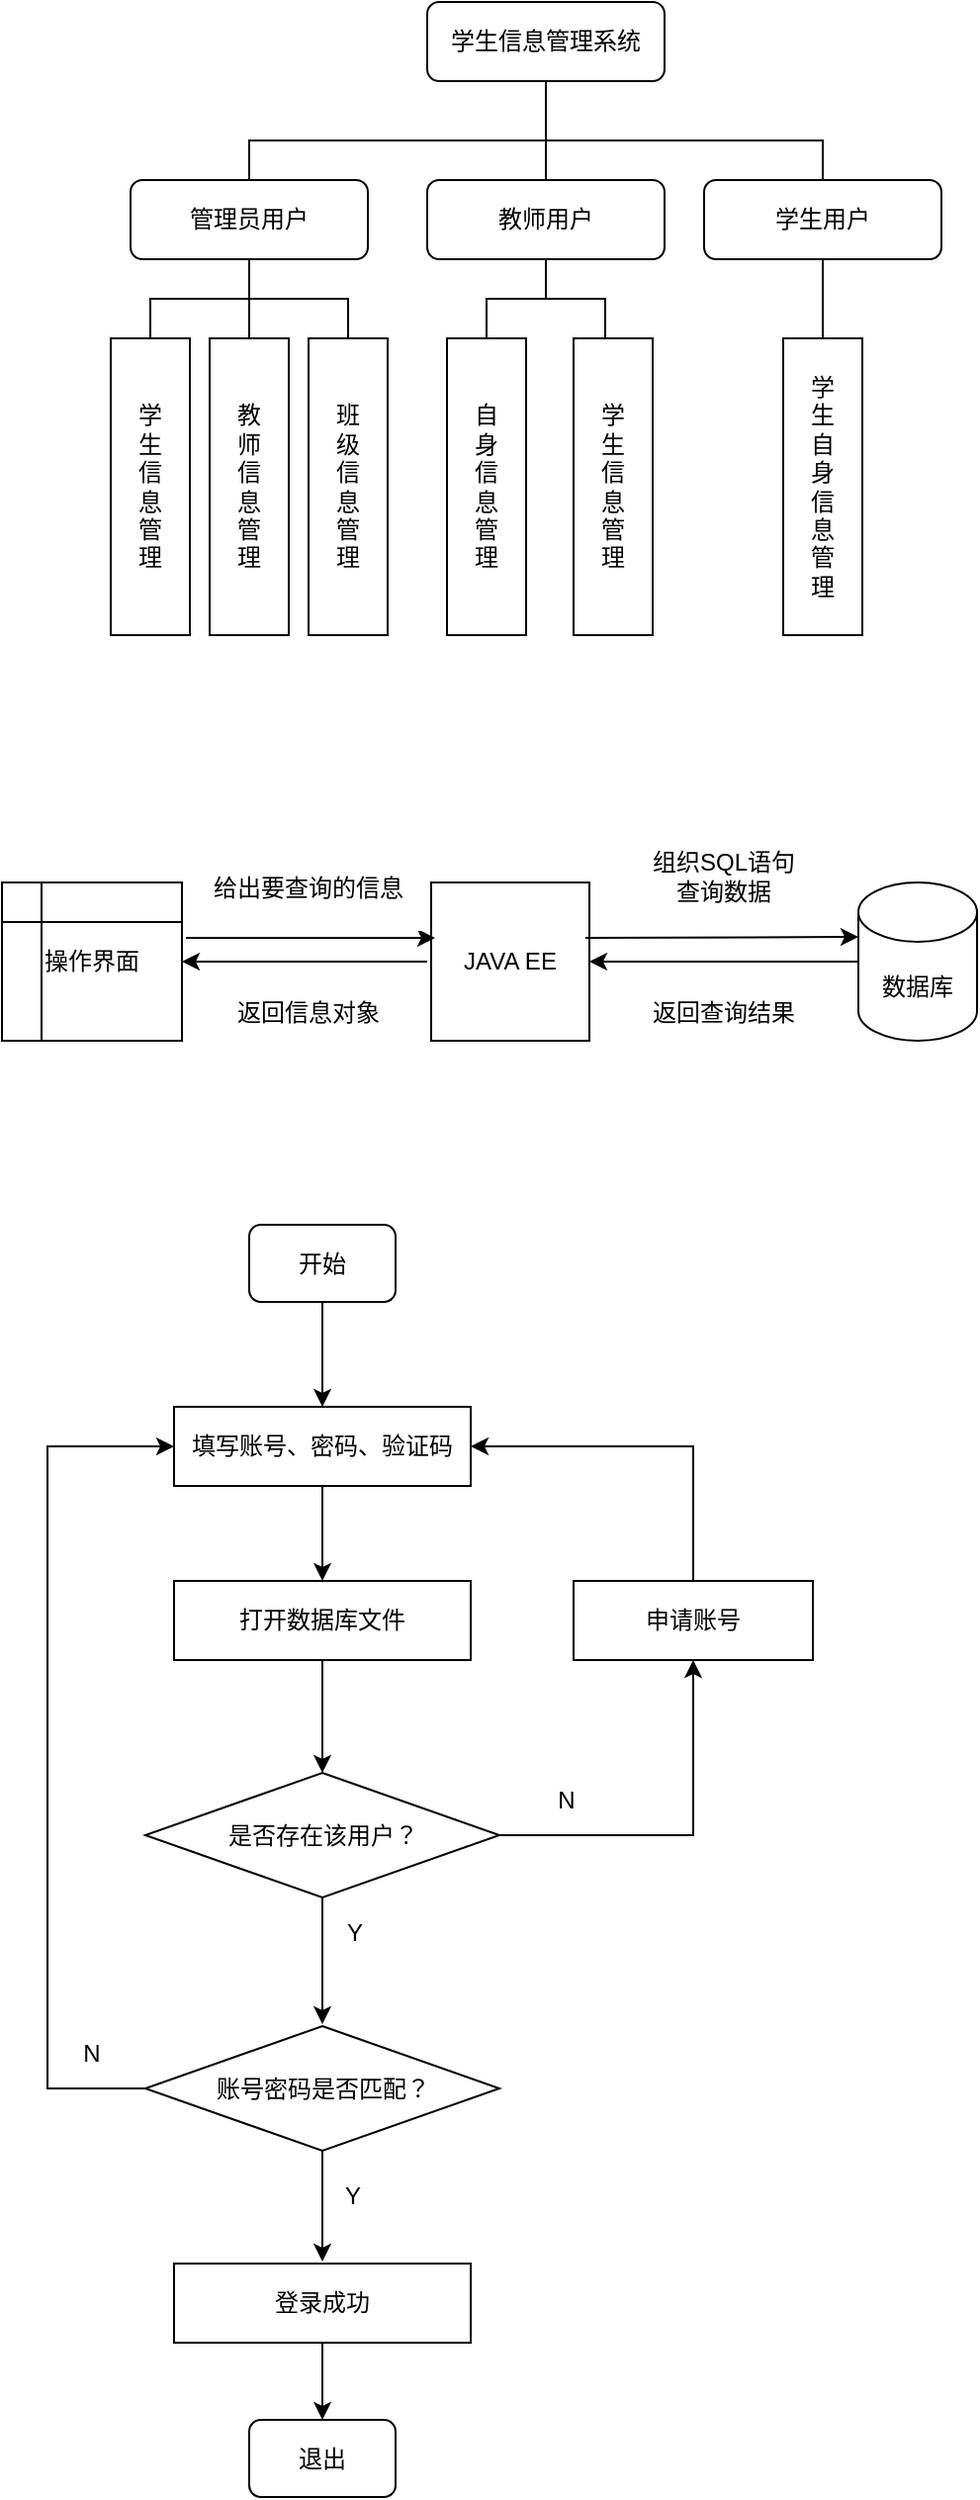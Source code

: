 <mxfile version="17.4.1" type="device" pages="9"><diagram id="lzhensk7BBhYV_V9g7nV" name="Page-1"><mxGraphModel dx="1578" dy="800" grid="0" gridSize="10" guides="1" tooltips="1" connect="1" arrows="1" fold="1" page="0" pageScale="1" pageWidth="827" pageHeight="1169" math="0" shadow="0"><root><mxCell id="0"/><mxCell id="1" parent="0"/><mxCell id="X5h_89-q_nbGY6E_DWMc-1" value="学生信息管理系统" style="rounded=1;whiteSpace=wrap;html=1;" parent="1" vertex="1"><mxGeometry x="320" y="60" width="120" height="40" as="geometry"/></mxCell><mxCell id="X5h_89-q_nbGY6E_DWMc-17" style="edgeStyle=orthogonalEdgeStyle;rounded=0;orthogonalLoop=1;jettySize=auto;html=1;entryX=0.5;entryY=1;entryDx=0;entryDy=0;endArrow=none;endFill=0;" parent="1" source="X5h_89-q_nbGY6E_DWMc-2" target="X5h_89-q_nbGY6E_DWMc-1" edge="1"><mxGeometry relative="1" as="geometry"><Array as="points"><mxPoint x="230" y="130"/><mxPoint x="380" y="130"/></Array></mxGeometry></mxCell><mxCell id="X5h_89-q_nbGY6E_DWMc-2" value="&lt;div&gt;管理员用户&lt;/div&gt;" style="rounded=1;whiteSpace=wrap;html=1;" parent="1" vertex="1"><mxGeometry x="170" y="150" width="120" height="40" as="geometry"/></mxCell><mxCell id="X5h_89-q_nbGY6E_DWMc-3" value="&lt;div&gt;教师用户&lt;/div&gt;" style="rounded=1;whiteSpace=wrap;html=1;" parent="1" vertex="1"><mxGeometry x="320" y="150" width="120" height="40" as="geometry"/></mxCell><mxCell id="X5h_89-q_nbGY6E_DWMc-19" style="edgeStyle=orthogonalEdgeStyle;rounded=0;orthogonalLoop=1;jettySize=auto;html=1;endArrow=none;endFill=0;" parent="1" source="X5h_89-q_nbGY6E_DWMc-4" edge="1"><mxGeometry relative="1" as="geometry"><mxPoint x="380" y="110" as="targetPoint"/><Array as="points"><mxPoint x="520" y="130"/><mxPoint x="380" y="130"/></Array></mxGeometry></mxCell><mxCell id="X5h_89-q_nbGY6E_DWMc-4" value="&lt;div&gt;学生用户&lt;/div&gt;" style="rounded=1;whiteSpace=wrap;html=1;" parent="1" vertex="1"><mxGeometry x="460" y="150" width="120" height="40" as="geometry"/></mxCell><mxCell id="X5h_89-q_nbGY6E_DWMc-25" style="edgeStyle=orthogonalEdgeStyle;rounded=0;orthogonalLoop=1;jettySize=auto;html=1;entryX=0.5;entryY=1;entryDx=0;entryDy=0;endArrow=none;endFill=0;" parent="1" source="X5h_89-q_nbGY6E_DWMc-5" target="X5h_89-q_nbGY6E_DWMc-3" edge="1"><mxGeometry relative="1" as="geometry"/></mxCell><mxCell id="X5h_89-q_nbGY6E_DWMc-5" value="&lt;div&gt;自&lt;/div&gt;&lt;div&gt;身&lt;/div&gt;&lt;div&gt;信&lt;/div&gt;&lt;div&gt;息&lt;/div&gt;&lt;div&gt;管&lt;/div&gt;&lt;div&gt;理&lt;/div&gt;" style="rounded=0;whiteSpace=wrap;html=1;" parent="1" vertex="1"><mxGeometry x="330" y="230" width="40" height="150" as="geometry"/></mxCell><mxCell id="X5h_89-q_nbGY6E_DWMc-26" style="edgeStyle=orthogonalEdgeStyle;rounded=0;orthogonalLoop=1;jettySize=auto;html=1;endArrow=none;endFill=0;" parent="1" source="X5h_89-q_nbGY6E_DWMc-6" edge="1"><mxGeometry relative="1" as="geometry"><mxPoint x="380" y="200" as="targetPoint"/><Array as="points"><mxPoint x="410" y="210"/><mxPoint x="380" y="210"/></Array></mxGeometry></mxCell><mxCell id="X5h_89-q_nbGY6E_DWMc-6" value="&lt;div&gt;学&lt;/div&gt;&lt;div&gt;生&lt;/div&gt;&lt;div&gt;信&lt;/div&gt;&lt;div&gt;息&lt;/div&gt;&lt;div&gt;管&lt;/div&gt;&lt;div&gt;理&lt;/div&gt;" style="rounded=0;whiteSpace=wrap;html=1;" parent="1" vertex="1"><mxGeometry x="394" y="230" width="40" height="150" as="geometry"/></mxCell><mxCell id="X5h_89-q_nbGY6E_DWMc-27" style="edgeStyle=orthogonalEdgeStyle;rounded=0;orthogonalLoop=1;jettySize=auto;html=1;endArrow=none;endFill=0;" parent="1" source="X5h_89-q_nbGY6E_DWMc-7" target="X5h_89-q_nbGY6E_DWMc-4" edge="1"><mxGeometry relative="1" as="geometry"/></mxCell><mxCell id="X5h_89-q_nbGY6E_DWMc-7" value="&lt;div&gt;学&lt;/div&gt;&lt;div&gt;生&lt;/div&gt;&lt;div&gt;自&lt;/div&gt;&lt;div&gt;身&lt;/div&gt;&lt;div&gt;信&lt;/div&gt;&lt;div&gt;息&lt;/div&gt;&lt;div&gt;管&lt;/div&gt;&lt;div&gt;理&lt;/div&gt;" style="rounded=0;whiteSpace=wrap;html=1;" parent="1" vertex="1"><mxGeometry x="500" y="230" width="40" height="150" as="geometry"/></mxCell><mxCell id="X5h_89-q_nbGY6E_DWMc-22" style="edgeStyle=orthogonalEdgeStyle;rounded=0;orthogonalLoop=1;jettySize=auto;html=1;entryX=0.5;entryY=1;entryDx=0;entryDy=0;endArrow=none;endFill=0;" parent="1" source="X5h_89-q_nbGY6E_DWMc-8" target="X5h_89-q_nbGY6E_DWMc-2" edge="1"><mxGeometry relative="1" as="geometry"/></mxCell><mxCell id="X5h_89-q_nbGY6E_DWMc-8" value="&lt;div&gt;学&lt;/div&gt;&lt;div&gt;生&lt;/div&gt;&lt;div&gt;信&lt;/div&gt;&lt;div&gt;息&lt;/div&gt;&lt;div&gt;管&lt;/div&gt;&lt;div&gt;理&lt;/div&gt;" style="rounded=0;whiteSpace=wrap;html=1;" parent="1" vertex="1"><mxGeometry x="160" y="230" width="40" height="150" as="geometry"/></mxCell><mxCell id="X5h_89-q_nbGY6E_DWMc-23" style="edgeStyle=orthogonalEdgeStyle;rounded=0;orthogonalLoop=1;jettySize=auto;html=1;entryX=0.5;entryY=1;entryDx=0;entryDy=0;endArrow=none;endFill=0;" parent="1" source="X5h_89-q_nbGY6E_DWMc-9" target="X5h_89-q_nbGY6E_DWMc-2" edge="1"><mxGeometry relative="1" as="geometry"/></mxCell><mxCell id="X5h_89-q_nbGY6E_DWMc-9" value="&lt;div&gt;教&lt;/div&gt;&lt;div&gt;师&lt;/div&gt;&lt;div&gt;信&lt;/div&gt;&lt;div&gt;息&lt;/div&gt;&lt;div&gt;管&lt;/div&gt;&lt;div&gt;理&lt;/div&gt;" style="rounded=0;whiteSpace=wrap;html=1;" parent="1" vertex="1"><mxGeometry x="210" y="230" width="40" height="150" as="geometry"/></mxCell><mxCell id="X5h_89-q_nbGY6E_DWMc-24" style="edgeStyle=orthogonalEdgeStyle;rounded=0;orthogonalLoop=1;jettySize=auto;html=1;endArrow=none;endFill=0;entryX=0.5;entryY=1;entryDx=0;entryDy=0;" parent="1" source="X5h_89-q_nbGY6E_DWMc-10" target="X5h_89-q_nbGY6E_DWMc-2" edge="1"><mxGeometry relative="1" as="geometry"><mxPoint x="200" y="200" as="targetPoint"/><Array as="points"><mxPoint x="280" y="210"/><mxPoint x="230" y="210"/></Array></mxGeometry></mxCell><mxCell id="X5h_89-q_nbGY6E_DWMc-10" value="&lt;div&gt;班&lt;/div&gt;&lt;div&gt;级&lt;br&gt;&lt;/div&gt;&lt;div&gt;信&lt;/div&gt;&lt;div&gt;息&lt;/div&gt;&lt;div&gt;管&lt;/div&gt;&lt;div&gt;理&lt;/div&gt;" style="rounded=0;whiteSpace=wrap;html=1;" parent="1" vertex="1"><mxGeometry x="260" y="230" width="40" height="150" as="geometry"/></mxCell><mxCell id="X5h_89-q_nbGY6E_DWMc-20" value="" style="endArrow=none;html=1;rounded=0;entryX=0.5;entryY=1;entryDx=0;entryDy=0;exitX=0.5;exitY=0;exitDx=0;exitDy=0;" parent="1" source="X5h_89-q_nbGY6E_DWMc-3" target="X5h_89-q_nbGY6E_DWMc-1" edge="1"><mxGeometry width="50" height="50" relative="1" as="geometry"><mxPoint x="390" y="250" as="sourcePoint"/><mxPoint x="440" y="200" as="targetPoint"/></mxGeometry></mxCell><mxCell id="X5h_89-q_nbGY6E_DWMc-29" value="操作界面" style="shape=internalStorage;whiteSpace=wrap;html=1;backgroundOutline=1;" parent="1" vertex="1"><mxGeometry x="105" y="505" width="91" height="80" as="geometry"/></mxCell><mxCell id="X5h_89-q_nbGY6E_DWMc-30" value="JAVA EE" style="whiteSpace=wrap;html=1;aspect=fixed;" parent="1" vertex="1"><mxGeometry x="322" y="505" width="80" height="80" as="geometry"/></mxCell><mxCell id="X5h_89-q_nbGY6E_DWMc-31" value="数据库" style="shape=cylinder3;whiteSpace=wrap;html=1;boundedLbl=1;backgroundOutline=1;size=15;" parent="1" vertex="1"><mxGeometry x="538" y="505" width="60" height="80" as="geometry"/></mxCell><mxCell id="X5h_89-q_nbGY6E_DWMc-34" value="" style="endArrow=classic;html=1;rounded=0;exitX=1.033;exitY=0.35;exitDx=0;exitDy=0;exitPerimeter=0;" parent="1" edge="1"><mxGeometry width="50" height="50" relative="1" as="geometry"><mxPoint x="198.003" y="533" as="sourcePoint"/><mxPoint x="324" y="533" as="targetPoint"/></mxGeometry></mxCell><mxCell id="X5h_89-q_nbGY6E_DWMc-35" value="" style="endArrow=classic;html=1;rounded=0;entryX=0;entryY=0;entryDx=0;entryDy=27.5;entryPerimeter=0;" parent="1" target="X5h_89-q_nbGY6E_DWMc-31" edge="1"><mxGeometry width="50" height="50" relative="1" as="geometry"><mxPoint x="400" y="533" as="sourcePoint"/><mxPoint x="530" y="534" as="targetPoint"/></mxGeometry></mxCell><mxCell id="X5h_89-q_nbGY6E_DWMc-36" value="" style="endArrow=classic;html=1;rounded=0;exitX=0;exitY=0.5;exitDx=0;exitDy=0;exitPerimeter=0;" parent="1" source="X5h_89-q_nbGY6E_DWMc-31" target="X5h_89-q_nbGY6E_DWMc-30" edge="1"><mxGeometry width="50" height="50" relative="1" as="geometry"><mxPoint x="389" y="643" as="sourcePoint"/><mxPoint x="439" y="593" as="targetPoint"/></mxGeometry></mxCell><mxCell id="X5h_89-q_nbGY6E_DWMc-38" value="" style="endArrow=classic;html=1;rounded=0;entryX=1;entryY=0.5;entryDx=0;entryDy=0;" parent="1" target="X5h_89-q_nbGY6E_DWMc-29" edge="1"><mxGeometry width="50" height="50" relative="1" as="geometry"><mxPoint x="320" y="545" as="sourcePoint"/><mxPoint x="439" y="593" as="targetPoint"/></mxGeometry></mxCell><mxCell id="X5h_89-q_nbGY6E_DWMc-39" value="给出要查询的信息" style="rounded=0;whiteSpace=wrap;html=1;strokeColor=#FFFFFF;" parent="1" vertex="1"><mxGeometry x="200" y="487" width="120" height="42" as="geometry"/></mxCell><mxCell id="X5h_89-q_nbGY6E_DWMc-40" value="返回信息对象" style="rounded=0;whiteSpace=wrap;html=1;strokeColor=#FFFFFF;" parent="1" vertex="1"><mxGeometry x="200" y="550" width="120" height="42" as="geometry"/></mxCell><mxCell id="X5h_89-q_nbGY6E_DWMc-41" value="&lt;div&gt;组织SQL语句&lt;/div&gt;&lt;div&gt;查询数据&lt;/div&gt;" style="rounded=0;whiteSpace=wrap;html=1;strokeColor=#FFFFFF;" parent="1" vertex="1"><mxGeometry x="410" y="481" width="120" height="42" as="geometry"/></mxCell><mxCell id="X5h_89-q_nbGY6E_DWMc-42" value="返回查询结果" style="rounded=0;whiteSpace=wrap;html=1;strokeColor=#FFFFFF;" parent="1" vertex="1"><mxGeometry x="410" y="550" width="120" height="42" as="geometry"/></mxCell><mxCell id="6gUKOZ8kqJcRvRUrW2qz-7" style="edgeStyle=orthogonalEdgeStyle;rounded=0;orthogonalLoop=1;jettySize=auto;html=1;entryX=0.5;entryY=0;entryDx=0;entryDy=0;" parent="1" source="6gUKOZ8kqJcRvRUrW2qz-1" target="6gUKOZ8kqJcRvRUrW2qz-2" edge="1"><mxGeometry relative="1" as="geometry"/></mxCell><mxCell id="6gUKOZ8kqJcRvRUrW2qz-1" value="开始" style="rounded=1;whiteSpace=wrap;html=1;" parent="1" vertex="1"><mxGeometry x="230" y="678" width="74" height="39" as="geometry"/></mxCell><mxCell id="6gUKOZ8kqJcRvRUrW2qz-8" style="edgeStyle=orthogonalEdgeStyle;rounded=0;orthogonalLoop=1;jettySize=auto;html=1;" parent="1" source="6gUKOZ8kqJcRvRUrW2qz-2" target="6gUKOZ8kqJcRvRUrW2qz-3" edge="1"><mxGeometry relative="1" as="geometry"/></mxCell><mxCell id="6gUKOZ8kqJcRvRUrW2qz-2" value="填写账号、密码、验证码" style="rounded=0;whiteSpace=wrap;html=1;" parent="1" vertex="1"><mxGeometry x="192" y="770" width="150" height="40" as="geometry"/></mxCell><mxCell id="6gUKOZ8kqJcRvRUrW2qz-9" style="edgeStyle=orthogonalEdgeStyle;rounded=0;orthogonalLoop=1;jettySize=auto;html=1;" parent="1" source="6gUKOZ8kqJcRvRUrW2qz-3" target="6gUKOZ8kqJcRvRUrW2qz-4" edge="1"><mxGeometry relative="1" as="geometry"/></mxCell><mxCell id="6gUKOZ8kqJcRvRUrW2qz-3" value="打开数据库文件" style="rounded=0;whiteSpace=wrap;html=1;" parent="1" vertex="1"><mxGeometry x="192" y="858" width="150" height="40" as="geometry"/></mxCell><mxCell id="6gUKOZ8kqJcRvRUrW2qz-10" style="edgeStyle=orthogonalEdgeStyle;rounded=0;orthogonalLoop=1;jettySize=auto;html=1;" parent="1" source="6gUKOZ8kqJcRvRUrW2qz-4" edge="1"><mxGeometry relative="1" as="geometry"><mxPoint x="267" y="1082" as="targetPoint"/></mxGeometry></mxCell><mxCell id="6gUKOZ8kqJcRvRUrW2qz-19" style="edgeStyle=orthogonalEdgeStyle;rounded=0;orthogonalLoop=1;jettySize=auto;html=1;entryX=0.5;entryY=1;entryDx=0;entryDy=0;" parent="1" source="6gUKOZ8kqJcRvRUrW2qz-4" target="6gUKOZ8kqJcRvRUrW2qz-16" edge="1"><mxGeometry relative="1" as="geometry"><mxPoint x="491.333" y="907" as="targetPoint"/></mxGeometry></mxCell><mxCell id="6gUKOZ8kqJcRvRUrW2qz-4" value="是否存在该用户？" style="rhombus;whiteSpace=wrap;html=1;" parent="1" vertex="1"><mxGeometry x="177.5" y="955" width="179" height="63" as="geometry"/></mxCell><mxCell id="6gUKOZ8kqJcRvRUrW2qz-14" style="edgeStyle=orthogonalEdgeStyle;rounded=0;orthogonalLoop=1;jettySize=auto;html=1;entryX=0.5;entryY=0;entryDx=0;entryDy=0;" parent="1" source="6gUKOZ8kqJcRvRUrW2qz-5" target="6gUKOZ8kqJcRvRUrW2qz-12" edge="1"><mxGeometry relative="1" as="geometry"/></mxCell><mxCell id="6gUKOZ8kqJcRvRUrW2qz-5" value="登录成功" style="rounded=0;whiteSpace=wrap;html=1;" parent="1" vertex="1"><mxGeometry x="192" y="1203" width="150" height="40" as="geometry"/></mxCell><mxCell id="6gUKOZ8kqJcRvRUrW2qz-12" value="退出" style="rounded=1;whiteSpace=wrap;html=1;" parent="1" vertex="1"><mxGeometry x="230" y="1282" width="74" height="39" as="geometry"/></mxCell><mxCell id="6gUKOZ8kqJcRvRUrW2qz-20" style="edgeStyle=orthogonalEdgeStyle;rounded=0;orthogonalLoop=1;jettySize=auto;html=1;entryX=1;entryY=0.5;entryDx=0;entryDy=0;" parent="1" source="6gUKOZ8kqJcRvRUrW2qz-16" target="6gUKOZ8kqJcRvRUrW2qz-2" edge="1"><mxGeometry relative="1" as="geometry"><Array as="points"><mxPoint x="455" y="790"/></Array></mxGeometry></mxCell><mxCell id="6gUKOZ8kqJcRvRUrW2qz-16" value="申请账号" style="rounded=0;whiteSpace=wrap;html=1;" parent="1" vertex="1"><mxGeometry x="394" y="858" width="121" height="40" as="geometry"/></mxCell><mxCell id="6gUKOZ8kqJcRvRUrW2qz-18" style="edgeStyle=orthogonalEdgeStyle;rounded=0;orthogonalLoop=1;jettySize=auto;html=1;" parent="1" source="6gUKOZ8kqJcRvRUrW2qz-17" edge="1"><mxGeometry relative="1" as="geometry"><mxPoint x="267.0" y="1202" as="targetPoint"/></mxGeometry></mxCell><mxCell id="6gUKOZ8kqJcRvRUrW2qz-21" style="edgeStyle=orthogonalEdgeStyle;rounded=0;orthogonalLoop=1;jettySize=auto;html=1;entryX=0;entryY=0.5;entryDx=0;entryDy=0;" parent="1" source="6gUKOZ8kqJcRvRUrW2qz-17" target="6gUKOZ8kqJcRvRUrW2qz-2" edge="1"><mxGeometry relative="1" as="geometry"><Array as="points"><mxPoint x="128" y="1115"/><mxPoint x="128" y="790"/></Array></mxGeometry></mxCell><mxCell id="6gUKOZ8kqJcRvRUrW2qz-17" value="账号密码是否匹配？" style="rhombus;whiteSpace=wrap;html=1;" parent="1" vertex="1"><mxGeometry x="177.5" y="1083" width="179" height="63" as="geometry"/></mxCell><mxCell id="6gUKOZ8kqJcRvRUrW2qz-22" value="N" style="rounded=0;whiteSpace=wrap;html=1;strokeColor=#FFFFFF;" parent="1" vertex="1"><mxGeometry x="379" y="958" width="23" height="22" as="geometry"/></mxCell><mxCell id="6gUKOZ8kqJcRvRUrW2qz-23" value="N" style="rounded=0;whiteSpace=wrap;html=1;strokeColor=#FFFFFF;" parent="1" vertex="1"><mxGeometry x="139" y="1086" width="23" height="22" as="geometry"/></mxCell><mxCell id="6gUKOZ8kqJcRvRUrW2qz-24" value="Y" style="rounded=0;whiteSpace=wrap;html=1;strokeColor=#FFFFFF;" parent="1" vertex="1"><mxGeometry x="272" y="1025" width="23" height="22" as="geometry"/></mxCell><mxCell id="6gUKOZ8kqJcRvRUrW2qz-25" value="Y" style="rounded=0;whiteSpace=wrap;html=1;strokeColor=#FFFFFF;" parent="1" vertex="1"><mxGeometry x="271" y="1158" width="23" height="22" as="geometry"/></mxCell></root></mxGraphModel></diagram><diagram id="hdWC275lSKHAD7hwhRDz" name="用例图"><mxGraphModel dx="1485" dy="950" grid="0" gridSize="10" guides="1" tooltips="1" connect="1" arrows="1" fold="1" page="0" pageScale="1" pageWidth="827" pageHeight="1169" math="0" shadow="0"><root><mxCell id="0"/><mxCell id="1" parent="0"/><mxCell id="2DZz4Mfror8xrRGZn33u-1" value="系统管理员" style="shape=umlActor;html=1;verticalLabelPosition=bottom;verticalAlign=top;align=center;" vertex="1" parent="1"><mxGeometry x="3" y="266" width="30" height="60" as="geometry"/></mxCell><mxCell id="2DZz4Mfror8xrRGZn33u-3" value="&lt;div&gt;学生&lt;/div&gt;&lt;div&gt;&lt;br&gt;&lt;/div&gt;" style="shape=umlActor;html=1;verticalLabelPosition=bottom;verticalAlign=top;align=center;" vertex="1" parent="1"><mxGeometry x="593" y="382" width="30" height="60" as="geometry"/></mxCell><mxCell id="2DZz4Mfror8xrRGZn33u-4" value="登录" style="ellipse;whiteSpace=wrap;html=1;" vertex="1" parent="1"><mxGeometry x="210" y="280" width="95" height="50" as="geometry"/></mxCell><mxCell id="2DZz4Mfror8xrRGZn33u-5" value="添加学生信息" style="ellipse;whiteSpace=wrap;html=1;" vertex="1" parent="1"><mxGeometry x="350" y="420" width="90" height="40" as="geometry"/></mxCell><mxCell id="2DZz4Mfror8xrRGZn33u-6" value="修改密码" style="ellipse;whiteSpace=wrap;html=1;" vertex="1" parent="1"><mxGeometry x="355" y="311" width="80" height="40" as="geometry"/></mxCell><mxCell id="2DZz4Mfror8xrRGZn33u-7" value="修改学生信息" style="ellipse;whiteSpace=wrap;html=1;" vertex="1" parent="1"><mxGeometry x="350" y="520" width="90" height="40" as="geometry"/></mxCell><mxCell id="2DZz4Mfror8xrRGZn33u-8" value="删除学生信息" style="ellipse;whiteSpace=wrap;html=1;" vertex="1" parent="1"><mxGeometry x="350" y="565" width="90" height="40" as="geometry"/></mxCell><mxCell id="2DZz4Mfror8xrRGZn33u-9" value="添加班级信息" style="ellipse;whiteSpace=wrap;html=1;" vertex="1" parent="1"><mxGeometry x="335" y="180" width="90" height="40" as="geometry"/></mxCell><mxCell id="2DZz4Mfror8xrRGZn33u-10" value="查看班级信息" style="ellipse;whiteSpace=wrap;html=1;" vertex="1" parent="1"><mxGeometry x="330" y="130" width="90" height="40" as="geometry"/></mxCell><mxCell id="2DZz4Mfror8xrRGZn33u-11" value="删除班级信息" style="ellipse;whiteSpace=wrap;html=1;" vertex="1" parent="1"><mxGeometry x="330" y="30" width="90" height="40" as="geometry"/></mxCell><mxCell id="2DZz4Mfror8xrRGZn33u-12" value="添加教师信息" style="ellipse;whiteSpace=wrap;html=1;" vertex="1" parent="1"><mxGeometry x="280" y="-20" width="90" height="40" as="geometry"/></mxCell><mxCell id="2DZz4Mfror8xrRGZn33u-13" value="查看教师信息" style="ellipse;whiteSpace=wrap;html=1;" vertex="1" parent="1"><mxGeometry x="280" y="-70" width="90" height="40" as="geometry"/></mxCell><mxCell id="2DZz4Mfror8xrRGZn33u-14" value="删除教师信息" style="ellipse;whiteSpace=wrap;html=1;" vertex="1" parent="1"><mxGeometry x="280" y="-160" width="90" height="40" as="geometry"/></mxCell><mxCell id="2DZz4Mfror8xrRGZn33u-15" value="查看学生信息" style="ellipse;whiteSpace=wrap;html=1;" vertex="1" parent="1"><mxGeometry x="350" y="470" width="90" height="40" as="geometry"/></mxCell><mxCell id="2DZz4Mfror8xrRGZn33u-16" value="修改班级信息" style="ellipse;whiteSpace=wrap;html=1;" vertex="1" parent="1"><mxGeometry x="330" y="80" width="90" height="40" as="geometry"/></mxCell><mxCell id="2DZz4Mfror8xrRGZn33u-18" value="学生信息管理" style="ellipse;whiteSpace=wrap;html=1;" vertex="1" parent="1"><mxGeometry x="180" y="480" width="90" height="40" as="geometry"/></mxCell><mxCell id="2DZz4Mfror8xrRGZn33u-21" value="班级信息管理" style="ellipse;whiteSpace=wrap;html=1;" vertex="1" parent="1"><mxGeometry x="130" y="90" width="90" height="40" as="geometry"/></mxCell><mxCell id="2DZz4Mfror8xrRGZn33u-22" value="教师信息管理" style="ellipse;whiteSpace=wrap;html=1;" vertex="1" parent="1"><mxGeometry x="3" y="-30" width="90" height="40" as="geometry"/></mxCell><mxCell id="2DZz4Mfror8xrRGZn33u-39" value="修改教师信息" style="ellipse;whiteSpace=wrap;html=1;" vertex="1" parent="1"><mxGeometry x="280" y="-110" width="90" height="40" as="geometry"/></mxCell><mxCell id="2DZz4Mfror8xrRGZn33u-42" value="" style="edgeStyle=none;html=1;endArrow=block;endFill=0;endSize=12;verticalAlign=bottom;rounded=0;exitX=1;exitY=0.333;exitDx=0;exitDy=0;exitPerimeter=0;entryX=0.383;entryY=1.063;entryDx=0;entryDy=0;entryPerimeter=0;" edge="1" parent="1" source="2DZz4Mfror8xrRGZn33u-1" target="2DZz4Mfror8xrRGZn33u-22"><mxGeometry width="160" relative="1" as="geometry"><mxPoint x="443" y="249" as="sourcePoint"/><mxPoint x="603" y="249" as="targetPoint"/></mxGeometry></mxCell><mxCell id="2DZz4Mfror8xrRGZn33u-43" value="" style="edgeStyle=none;html=1;endArrow=block;endFill=0;endSize=12;verticalAlign=bottom;rounded=0;exitX=1;exitY=0.333;exitDx=0;exitDy=0;exitPerimeter=0;entryX=0;entryY=0.5;entryDx=0;entryDy=0;" edge="1" parent="1" source="2DZz4Mfror8xrRGZn33u-1" target="2DZz4Mfror8xrRGZn33u-21"><mxGeometry width="160" relative="1" as="geometry"><mxPoint x="410" y="260" as="sourcePoint"/><mxPoint x="570" y="260" as="targetPoint"/></mxGeometry></mxCell><mxCell id="2DZz4Mfror8xrRGZn33u-44" value="" style="edgeStyle=none;html=1;endArrow=block;endFill=0;endSize=12;verticalAlign=bottom;rounded=0;entryX=0.021;entryY=0.273;entryDx=0;entryDy=0;entryPerimeter=0;exitX=1;exitY=0.333;exitDx=0;exitDy=0;exitPerimeter=0;" edge="1" parent="1" source="2DZz4Mfror8xrRGZn33u-1" target="2DZz4Mfror8xrRGZn33u-18"><mxGeometry width="160" relative="1" as="geometry"><mxPoint x="-60" y="210" as="sourcePoint"/><mxPoint x="570" y="260" as="targetPoint"/></mxGeometry></mxCell><mxCell id="2DZz4Mfror8xrRGZn33u-45" value="系统管理" style="ellipse;whiteSpace=wrap;html=1;" vertex="1" parent="1"><mxGeometry x="230" y="370" width="90" height="40" as="geometry"/></mxCell><mxCell id="2DZz4Mfror8xrRGZn33u-46" value="" style="edgeStyle=none;html=1;endArrow=block;endFill=0;endSize=12;verticalAlign=bottom;rounded=0;exitX=1;exitY=0.333;exitDx=0;exitDy=0;exitPerimeter=0;entryX=0;entryY=0.5;entryDx=0;entryDy=0;" edge="1" parent="1" source="2DZz4Mfror8xrRGZn33u-1" target="2DZz4Mfror8xrRGZn33u-45"><mxGeometry width="160" relative="1" as="geometry"><mxPoint x="410" y="260" as="sourcePoint"/><mxPoint x="570" y="260" as="targetPoint"/></mxGeometry></mxCell><mxCell id="2DZz4Mfror8xrRGZn33u-48" value="登录验证" style="ellipse;whiteSpace=wrap;html=1;" vertex="1" parent="1"><mxGeometry x="330" y="235" width="80" height="40" as="geometry"/></mxCell><mxCell id="2DZz4Mfror8xrRGZn33u-49" value="&amp;lt;&amp;lt;include&amp;gt;&amp;gt;" style="edgeStyle=none;html=1;endArrow=open;verticalAlign=bottom;dashed=1;labelBackgroundColor=none;rounded=0;exitX=0.619;exitY=-0.028;exitDx=0;exitDy=0;exitPerimeter=0;entryX=0;entryY=0.5;entryDx=0;entryDy=0;" edge="1" parent="1" source="2DZz4Mfror8xrRGZn33u-4" target="2DZz4Mfror8xrRGZn33u-48"><mxGeometry x="-0.314" y="-1" width="160" relative="1" as="geometry"><mxPoint x="410" y="260" as="sourcePoint"/><mxPoint x="280" y="240" as="targetPoint"/><mxPoint as="offset"/></mxGeometry></mxCell><mxCell id="2DZz4Mfror8xrRGZn33u-51" value="&amp;lt;&amp;lt;extend&amp;gt;&amp;gt;" style="edgeStyle=none;html=1;startArrow=open;endArrow=none;startSize=12;verticalAlign=bottom;dashed=1;labelBackgroundColor=none;rounded=0;exitX=1;exitY=0.5;exitDx=0;exitDy=0;entryX=0.031;entryY=0.819;entryDx=0;entryDy=0;entryPerimeter=0;" edge="1" parent="1" source="2DZz4Mfror8xrRGZn33u-45" target="2DZz4Mfror8xrRGZn33u-6"><mxGeometry x="0.497" y="-30" width="160" relative="1" as="geometry"><mxPoint x="390" y="400" as="sourcePoint"/><mxPoint x="550" y="400" as="targetPoint"/><mxPoint x="-1" as="offset"/></mxGeometry></mxCell><mxCell id="2DZz4Mfror8xrRGZn33u-52" value="&amp;lt;&amp;lt;extend&amp;gt;&amp;gt;" style="edgeStyle=none;html=1;startArrow=open;endArrow=none;startSize=12;verticalAlign=bottom;dashed=1;labelBackgroundColor=none;rounded=0;entryX=0;entryY=0.5;entryDx=0;entryDy=0;exitX=0.5;exitY=0;exitDx=0;exitDy=0;" edge="1" parent="1" source="2DZz4Mfror8xrRGZn33u-18" target="2DZz4Mfror8xrRGZn33u-5"><mxGeometry width="160" relative="1" as="geometry"><mxPoint x="220" y="469.13" as="sourcePoint"/><mxPoint x="380" y="469.13" as="targetPoint"/></mxGeometry></mxCell><mxCell id="2DZz4Mfror8xrRGZn33u-53" value="&amp;lt;&amp;lt;extend&amp;gt;&amp;gt;" style="edgeStyle=none;html=1;startArrow=open;endArrow=none;startSize=12;verticalAlign=bottom;dashed=1;labelBackgroundColor=none;rounded=0;entryX=0;entryY=0.5;entryDx=0;entryDy=0;exitX=0.925;exitY=0.265;exitDx=0;exitDy=0;exitPerimeter=0;" edge="1" parent="1" source="2DZz4Mfror8xrRGZn33u-18" target="2DZz4Mfror8xrRGZn33u-15"><mxGeometry width="160" relative="1" as="geometry"><mxPoint x="270" y="490" as="sourcePoint"/><mxPoint x="520" y="420" as="targetPoint"/></mxGeometry></mxCell><mxCell id="2DZz4Mfror8xrRGZn33u-55" value="&amp;lt;&amp;lt;extend&amp;gt;&amp;gt;" style="edgeStyle=none;html=1;startArrow=open;endArrow=none;startSize=12;verticalAlign=bottom;dashed=1;labelBackgroundColor=none;rounded=0;exitX=1;exitY=1;exitDx=0;exitDy=0;entryX=0;entryY=0.5;entryDx=0;entryDy=0;" edge="1" parent="1" source="2DZz4Mfror8xrRGZn33u-18" target="2DZz4Mfror8xrRGZn33u-7"><mxGeometry width="160" relative="1" as="geometry"><mxPoint x="360" y="420" as="sourcePoint"/><mxPoint x="520" y="420" as="targetPoint"/></mxGeometry></mxCell><mxCell id="2DZz4Mfror8xrRGZn33u-56" value="&amp;lt;&amp;lt;extend&amp;gt;&amp;gt;" style="edgeStyle=none;html=1;startArrow=open;endArrow=none;startSize=12;verticalAlign=bottom;dashed=1;labelBackgroundColor=none;rounded=0;exitX=0.5;exitY=1;exitDx=0;exitDy=0;entryX=0;entryY=0.5;entryDx=0;entryDy=0;" edge="1" parent="1" source="2DZz4Mfror8xrRGZn33u-18" target="2DZz4Mfror8xrRGZn33u-8"><mxGeometry width="160" relative="1" as="geometry"><mxPoint x="360" y="420" as="sourcePoint"/><mxPoint x="520" y="420" as="targetPoint"/></mxGeometry></mxCell><mxCell id="2DZz4Mfror8xrRGZn33u-57" value="&amp;lt;&amp;lt;extend&amp;gt;&amp;gt;" style="edgeStyle=none;html=1;startArrow=open;endArrow=none;startSize=12;verticalAlign=bottom;dashed=1;labelBackgroundColor=none;rounded=0;exitX=0.969;exitY=0.352;exitDx=0;exitDy=0;exitPerimeter=0;entryX=0;entryY=0.5;entryDx=0;entryDy=0;" edge="1" parent="1" source="2DZz4Mfror8xrRGZn33u-21" target="2DZz4Mfror8xrRGZn33u-16"><mxGeometry x="0.38" y="1" width="160" relative="1" as="geometry"><mxPoint x="340" y="120" as="sourcePoint"/><mxPoint x="500" y="120" as="targetPoint"/><mxPoint as="offset"/></mxGeometry></mxCell><mxCell id="2DZz4Mfror8xrRGZn33u-58" value="&amp;lt;&amp;lt;extend&amp;gt;&amp;gt;" style="edgeStyle=none;html=1;startArrow=open;endArrow=none;startSize=12;verticalAlign=bottom;dashed=1;labelBackgroundColor=none;rounded=0;entryX=0;entryY=0.5;entryDx=0;entryDy=0;exitX=0.985;exitY=0.374;exitDx=0;exitDy=0;exitPerimeter=0;" edge="1" parent="1" source="2DZz4Mfror8xrRGZn33u-21" target="2DZz4Mfror8xrRGZn33u-10"><mxGeometry x="0.335" y="5" width="160" relative="1" as="geometry"><mxPoint x="220" y="120" as="sourcePoint"/><mxPoint x="500" y="120" as="targetPoint"/><mxPoint as="offset"/></mxGeometry></mxCell><mxCell id="2DZz4Mfror8xrRGZn33u-59" value="&amp;lt;&amp;lt;extend&amp;gt;&amp;gt;" style="edgeStyle=none;html=1;startArrow=open;endArrow=none;startSize=12;verticalAlign=bottom;dashed=1;labelBackgroundColor=none;rounded=0;exitX=0.944;exitY=0.25;exitDx=0;exitDy=0;exitPerimeter=0;" edge="1" parent="1" source="2DZz4Mfror8xrRGZn33u-21"><mxGeometry x="0.465" y="-9" width="160" relative="1" as="geometry"><mxPoint x="225" y="110" as="sourcePoint"/><mxPoint x="345" y="200" as="targetPoint"/><mxPoint as="offset"/></mxGeometry></mxCell><mxCell id="2DZz4Mfror8xrRGZn33u-60" value="&amp;lt;&amp;lt;extend&amp;gt;&amp;gt;" style="edgeStyle=none;html=1;startArrow=open;endArrow=none;startSize=12;verticalAlign=bottom;dashed=1;labelBackgroundColor=none;rounded=0;exitX=1.004;exitY=0.374;exitDx=0;exitDy=0;entryX=0;entryY=0.5;entryDx=0;entryDy=0;exitPerimeter=0;" edge="1" parent="1" source="2DZz4Mfror8xrRGZn33u-21" target="2DZz4Mfror8xrRGZn33u-11"><mxGeometry x="0.417" y="7" width="160" relative="1" as="geometry"><mxPoint x="340" y="120" as="sourcePoint"/><mxPoint x="500" y="120" as="targetPoint"/><mxPoint as="offset"/></mxGeometry></mxCell><mxCell id="2DZz4Mfror8xrRGZn33u-61" value="&amp;lt;&amp;lt;extend&amp;gt;&amp;gt;" style="edgeStyle=none;html=1;startArrow=open;endArrow=none;startSize=12;verticalAlign=bottom;dashed=1;labelBackgroundColor=none;rounded=0;exitX=0.969;exitY=0.276;exitDx=0;exitDy=0;entryX=0;entryY=0.5;entryDx=0;entryDy=0;exitPerimeter=0;" edge="1" parent="1" source="2DZz4Mfror8xrRGZn33u-22" target="2DZz4Mfror8xrRGZn33u-39"><mxGeometry x="0.601" y="4" width="160" relative="1" as="geometry"><mxPoint x="290" y="-60" as="sourcePoint"/><mxPoint x="450" y="-60" as="targetPoint"/><mxPoint as="offset"/></mxGeometry></mxCell><mxCell id="2DZz4Mfror8xrRGZn33u-62" value="&amp;lt;&amp;lt;extend&amp;gt;&amp;gt;" style="edgeStyle=none;html=1;startArrow=open;endArrow=none;startSize=12;verticalAlign=bottom;dashed=1;labelBackgroundColor=none;rounded=0;entryX=0;entryY=0.5;entryDx=0;entryDy=0;" edge="1" parent="1"><mxGeometry x="0.589" y="6" width="160" relative="1" as="geometry"><mxPoint x="90" y="-16" as="sourcePoint"/><mxPoint x="280" y="-46.0" as="targetPoint"/><mxPoint as="offset"/></mxGeometry></mxCell><mxCell id="2DZz4Mfror8xrRGZn33u-63" value="&amp;lt;&amp;lt;extend&amp;gt;&amp;gt;" style="edgeStyle=none;html=1;startArrow=open;endArrow=none;startSize=12;verticalAlign=bottom;dashed=1;labelBackgroundColor=none;rounded=0;entryX=0;entryY=0.5;entryDx=0;entryDy=0;" edge="1" parent="1" target="2DZz4Mfror8xrRGZn33u-14"><mxGeometry x="0.496" width="160" relative="1" as="geometry"><mxPoint x="90" y="-20" as="sourcePoint"/><mxPoint x="450" y="-60" as="targetPoint"/><mxPoint as="offset"/></mxGeometry></mxCell><mxCell id="2DZz4Mfror8xrRGZn33u-64" value="&amp;lt;&amp;lt;extend&amp;gt;&amp;gt;" style="edgeStyle=none;html=1;startArrow=open;endArrow=none;startSize=12;verticalAlign=bottom;dashed=1;labelBackgroundColor=none;rounded=0;exitX=1.014;exitY=0.365;exitDx=0;exitDy=0;exitPerimeter=0;entryX=0;entryY=0.5;entryDx=0;entryDy=0;" edge="1" parent="1" source="2DZz4Mfror8xrRGZn33u-22" target="2DZz4Mfror8xrRGZn33u-12"><mxGeometry x="0.465" y="6" width="160" relative="1" as="geometry"><mxPoint x="290" y="-30" as="sourcePoint"/><mxPoint x="450" y="-30" as="targetPoint"/><mxPoint as="offset"/></mxGeometry></mxCell><mxCell id="2DZz4Mfror8xrRGZn33u-67" value="&amp;lt;&amp;lt;include&amp;gt;&amp;gt;" style="edgeStyle=none;html=1;endArrow=open;verticalAlign=bottom;dashed=1;labelBackgroundColor=none;rounded=0;exitX=0.5;exitY=1;exitDx=0;exitDy=0;" edge="1" parent="1" source="2DZz4Mfror8xrRGZn33u-22"><mxGeometry x="0.264" y="-34" width="160" relative="1" as="geometry"><mxPoint x="330" y="260" as="sourcePoint"/><mxPoint x="210" y="300" as="targetPoint"/><mxPoint as="offset"/></mxGeometry></mxCell><mxCell id="2DZz4Mfror8xrRGZn33u-68" value="&amp;lt;&amp;lt;include&amp;gt;&amp;gt;" style="edgeStyle=none;html=1;endArrow=open;verticalAlign=bottom;dashed=1;labelBackgroundColor=none;rounded=0;exitX=0.5;exitY=1;exitDx=0;exitDy=0;entryX=0;entryY=0;entryDx=0;entryDy=0;" edge="1" parent="1" source="2DZz4Mfror8xrRGZn33u-21" target="2DZz4Mfror8xrRGZn33u-4"><mxGeometry width="160" relative="1" as="geometry"><mxPoint x="330" y="260" as="sourcePoint"/><mxPoint x="490" y="260" as="targetPoint"/></mxGeometry></mxCell><mxCell id="2DZz4Mfror8xrRGZn33u-69" value="&amp;lt;&amp;lt;include&amp;gt;&amp;gt;" style="edgeStyle=none;html=1;endArrow=open;verticalAlign=bottom;dashed=1;labelBackgroundColor=none;rounded=0;exitX=0.5;exitY=0;exitDx=0;exitDy=0;entryX=0.327;entryY=0.988;entryDx=0;entryDy=0;entryPerimeter=0;" edge="1" parent="1" source="2DZz4Mfror8xrRGZn33u-45" target="2DZz4Mfror8xrRGZn33u-4"><mxGeometry x="-1" y="-19" width="160" relative="1" as="geometry"><mxPoint x="330" y="260" as="sourcePoint"/><mxPoint x="490" y="260" as="targetPoint"/><mxPoint as="offset"/></mxGeometry></mxCell><mxCell id="2DZz4Mfror8xrRGZn33u-70" value="&amp;lt;&amp;lt;include&amp;gt;&amp;gt;" style="edgeStyle=none;html=1;endArrow=open;verticalAlign=bottom;dashed=1;labelBackgroundColor=none;rounded=0;entryX=0;entryY=1;entryDx=0;entryDy=0;exitX=0;exitY=0;exitDx=0;exitDy=0;" edge="1" parent="1" source="2DZz4Mfror8xrRGZn33u-18" target="2DZz4Mfror8xrRGZn33u-4"><mxGeometry x="-0.319" y="7" width="160" relative="1" as="geometry"><mxPoint x="330" y="260" as="sourcePoint"/><mxPoint x="490" y="260" as="targetPoint"/><mxPoint as="offset"/></mxGeometry></mxCell><mxCell id="2DZz4Mfror8xrRGZn33u-71" value="" style="edgeStyle=none;html=1;endArrow=block;endFill=0;endSize=12;verticalAlign=bottom;rounded=0;exitX=0;exitY=0.333;exitDx=0;exitDy=0;exitPerimeter=0;entryX=1;entryY=0.5;entryDx=0;entryDy=0;" edge="1" parent="1" source="2DZz4Mfror8xrRGZn33u-2" target="2DZz4Mfror8xrRGZn33u-39"><mxGeometry width="160" relative="1" as="geometry"><mxPoint x="480" y="230" as="sourcePoint"/><mxPoint x="640" y="230" as="targetPoint"/></mxGeometry></mxCell><mxCell id="2DZz4Mfror8xrRGZn33u-72" value="" style="edgeStyle=none;html=1;endArrow=block;endFill=0;endSize=12;verticalAlign=bottom;rounded=0;entryX=1;entryY=0.5;entryDx=0;entryDy=0;exitX=0;exitY=0.333;exitDx=0;exitDy=0;exitPerimeter=0;" edge="1" parent="1" source="2DZz4Mfror8xrRGZn33u-2" target="2DZz4Mfror8xrRGZn33u-13"><mxGeometry width="160" relative="1" as="geometry"><mxPoint x="630" y="100" as="sourcePoint"/><mxPoint x="490" y="120" as="targetPoint"/></mxGeometry></mxCell><mxCell id="2DZz4Mfror8xrRGZn33u-73" value="" style="edgeStyle=none;html=1;endArrow=block;endFill=0;endSize=12;verticalAlign=bottom;rounded=0;entryX=1;entryY=0.5;entryDx=0;entryDy=0;exitX=0;exitY=0.333;exitDx=0;exitDy=0;exitPerimeter=0;" edge="1" parent="1" source="2DZz4Mfror8xrRGZn33u-2" target="2DZz4Mfror8xrRGZn33u-10"><mxGeometry width="160" relative="1" as="geometry"><mxPoint x="144" y="167" as="sourcePoint"/><mxPoint x="304" y="167" as="targetPoint"/></mxGeometry></mxCell><mxCell id="2DZz4Mfror8xrRGZn33u-74" value="" style="edgeStyle=none;html=1;endArrow=block;endFill=0;endSize=12;verticalAlign=bottom;rounded=0;entryX=1;entryY=0.5;entryDx=0;entryDy=0;exitX=0;exitY=0.333;exitDx=0;exitDy=0;exitPerimeter=0;" edge="1" parent="1" source="2DZz4Mfror8xrRGZn33u-2" target="2DZz4Mfror8xrRGZn33u-15"><mxGeometry width="160" relative="1" as="geometry"><mxPoint x="628" y="100" as="sourcePoint"/><mxPoint x="538" y="448" as="targetPoint"/></mxGeometry></mxCell><mxCell id="2DZz4Mfror8xrRGZn33u-75" value="" style="edgeStyle=none;html=1;endArrow=block;endFill=0;endSize=12;verticalAlign=bottom;rounded=0;entryX=0.764;entryY=0.063;entryDx=0;entryDy=0;entryPerimeter=0;startArrow=none;exitX=0;exitY=0.333;exitDx=0;exitDy=0;exitPerimeter=0;" edge="1" parent="1" source="2DZz4Mfror8xrRGZn33u-2" target="2DZz4Mfror8xrRGZn33u-5"><mxGeometry width="160" relative="1" as="geometry"><mxPoint x="591" y="101" as="sourcePoint"/><mxPoint x="426" y="431" as="targetPoint"/></mxGeometry></mxCell><mxCell id="2DZz4Mfror8xrRGZn33u-76" value="" style="edgeStyle=none;html=1;endArrow=block;endFill=0;endSize=12;verticalAlign=bottom;rounded=0;exitX=0;exitY=0.333;exitDx=0;exitDy=0;exitPerimeter=0;entryX=1;entryY=0.5;entryDx=0;entryDy=0;" edge="1" parent="1" source="2DZz4Mfror8xrRGZn33u-3" target="2DZz4Mfror8xrRGZn33u-10"><mxGeometry width="160" relative="1" as="geometry"><mxPoint x="298" y="373" as="sourcePoint"/><mxPoint x="423" y="155" as="targetPoint"/></mxGeometry></mxCell><mxCell id="2DZz4Mfror8xrRGZn33u-78" value="" style="edgeStyle=none;html=1;endArrow=block;endFill=0;endSize=12;verticalAlign=bottom;rounded=0;entryX=1;entryY=0.5;entryDx=0;entryDy=0;exitX=0;exitY=0.333;exitDx=0;exitDy=0;exitPerimeter=0;" edge="1" parent="1" source="2DZz4Mfror8xrRGZn33u-3" target="2DZz4Mfror8xrRGZn33u-15"><mxGeometry width="160" relative="1" as="geometry"><mxPoint x="628" y="451" as="sourcePoint"/><mxPoint x="458" y="411" as="targetPoint"/></mxGeometry></mxCell><mxCell id="2DZz4Mfror8xrRGZn33u-79" value="" style="edgeStyle=none;html=1;endArrow=block;endFill=0;endSize=12;verticalAlign=bottom;rounded=0;entryX=1;entryY=0.5;entryDx=0;entryDy=0;" edge="1" parent="1" target="2DZz4Mfror8xrRGZn33u-7"><mxGeometry width="160" relative="1" as="geometry"><mxPoint x="590" y="403" as="sourcePoint"/><mxPoint x="458" y="411" as="targetPoint"/></mxGeometry></mxCell><mxCell id="2DZz4Mfror8xrRGZn33u-2" value="教师" style="shape=umlActor;html=1;verticalLabelPosition=bottom;verticalAlign=top;align=center;" vertex="1" parent="1"><mxGeometry x="593" y="80" width="30" height="60" as="geometry"/></mxCell><mxCell id="2DZz4Mfror8xrRGZn33u-81" value="" style="endArrow=none;html=1;rounded=0;strokeColor=#FFFFFF;" edge="1" parent="1"><mxGeometry width="50" height="50" relative="1" as="geometry"><mxPoint x="-43" y="371" as="sourcePoint"/><mxPoint x="-38" y="-35" as="targetPoint"/></mxGeometry></mxCell><mxCell id="2DZz4Mfror8xrRGZn33u-82" value="" style="endArrow=none;html=1;rounded=0;strokeColor=#FFFFFF;" edge="1" parent="1"><mxGeometry width="50" height="50" relative="1" as="geometry"><mxPoint x="531" y="633" as="sourcePoint"/><mxPoint x="647" y="629" as="targetPoint"/></mxGeometry></mxCell></root></mxGraphModel></diagram><diagram id="Oj0ahQifNqP61nvFKulO" name="流程图"><mxGraphModel dx="868" dy="440" grid="0" gridSize="10" guides="1" tooltips="1" connect="1" arrows="1" fold="1" page="0" pageScale="1" pageWidth="827" pageHeight="1169" math="0" shadow="0"><root><mxCell id="0"/><mxCell id="1" parent="0"/><mxCell id="bT1tScS7Kp-Et59JlyIH-16" style="edgeStyle=orthogonalEdgeStyle;rounded=0;orthogonalLoop=1;jettySize=auto;html=1;entryX=0;entryY=0.5;entryDx=0;entryDy=0;strokeColor=#000000;" edge="1" parent="1" source="bT1tScS7Kp-Et59JlyIH-1" target="bT1tScS7Kp-Et59JlyIH-2"><mxGeometry relative="1" as="geometry"/></mxCell><mxCell id="bT1tScS7Kp-Et59JlyIH-1" value="账号" style="shape=parallelogram;perimeter=parallelogramPerimeter;whiteSpace=wrap;html=1;fixedSize=1;" vertex="1" parent="1"><mxGeometry x="29" y="113" width="66" height="41" as="geometry"/></mxCell><mxCell id="bT1tScS7Kp-Et59JlyIH-17" style="edgeStyle=orthogonalEdgeStyle;rounded=0;orthogonalLoop=1;jettySize=auto;html=1;entryX=0.646;entryY=0.949;entryDx=0;entryDy=0;entryPerimeter=0;strokeColor=#000000;" edge="1" parent="1" source="bT1tScS7Kp-Et59JlyIH-2" target="bT1tScS7Kp-Et59JlyIH-5"><mxGeometry relative="1" as="geometry"/></mxCell><mxCell id="bT1tScS7Kp-Et59JlyIH-18" style="edgeStyle=orthogonalEdgeStyle;rounded=0;orthogonalLoop=1;jettySize=auto;html=1;strokeColor=#000000;" edge="1" parent="1" source="bT1tScS7Kp-Et59JlyIH-2"><mxGeometry relative="1" as="geometry"><mxPoint x="274.529" y="133.5" as="targetPoint"/></mxGeometry></mxCell><mxCell id="bT1tScS7Kp-Et59JlyIH-2" value="是否为空" style="rhombus;whiteSpace=wrap;html=1;" vertex="1" parent="1"><mxGeometry x="151" y="103" width="60" height="61" as="geometry"/></mxCell><mxCell id="bT1tScS7Kp-Et59JlyIH-19" style="edgeStyle=orthogonalEdgeStyle;rounded=0;orthogonalLoop=1;jettySize=auto;html=1;entryX=0.5;entryY=0;entryDx=0;entryDy=0;entryPerimeter=0;strokeColor=#000000;" edge="1" parent="1" source="bT1tScS7Kp-Et59JlyIH-3" target="bT1tScS7Kp-Et59JlyIH-4"><mxGeometry relative="1" as="geometry"/></mxCell><mxCell id="bT1tScS7Kp-Et59JlyIH-3" value="是否存在" style="rhombus;whiteSpace=wrap;html=1;" vertex="1" parent="1"><mxGeometry x="275" y="103" width="60" height="61" as="geometry"/></mxCell><mxCell id="bT1tScS7Kp-Et59JlyIH-20" style="edgeStyle=orthogonalEdgeStyle;rounded=0;orthogonalLoop=1;jettySize=auto;html=1;strokeColor=#000000;" edge="1" parent="1" source="bT1tScS7Kp-Et59JlyIH-4" target="bT1tScS7Kp-Et59JlyIH-7"><mxGeometry relative="1" as="geometry"/></mxCell><mxCell id="bT1tScS7Kp-Et59JlyIH-22" style="edgeStyle=orthogonalEdgeStyle;rounded=0;orthogonalLoop=1;jettySize=auto;html=1;strokeColor=#000000;entryX=0.5;entryY=0;entryDx=0;entryDy=0;" edge="1" parent="1" source="bT1tScS7Kp-Et59JlyIH-4" target="bT1tScS7Kp-Et59JlyIH-8"><mxGeometry relative="1" as="geometry"><mxPoint x="65" y="341" as="targetPoint"/></mxGeometry></mxCell><mxCell id="bT1tScS7Kp-Et59JlyIH-4" value="数据库" style="shape=cylinder3;whiteSpace=wrap;html=1;boundedLbl=1;backgroundOutline=1;size=15;rotation=0;" vertex="1" parent="1"><mxGeometry x="275" y="213" width="60" height="66" as="geometry"/></mxCell><mxCell id="bT1tScS7Kp-Et59JlyIH-5" value="账号不能为空" style="shape=display;whiteSpace=wrap;html=1;" vertex="1" parent="1"><mxGeometry x="117" y="29" width="100" height="40" as="geometry"/></mxCell><mxCell id="bT1tScS7Kp-Et59JlyIH-7" value="账号不存在" style="shape=display;whiteSpace=wrap;html=1;" vertex="1" parent="1"><mxGeometry x="393" y="226" width="100" height="40" as="geometry"/></mxCell><mxCell id="bT1tScS7Kp-Et59JlyIH-23" style="edgeStyle=orthogonalEdgeStyle;rounded=0;orthogonalLoop=1;jettySize=auto;html=1;entryX=0;entryY=0.5;entryDx=0;entryDy=0;strokeColor=#000000;" edge="1" parent="1" source="bT1tScS7Kp-Et59JlyIH-8" target="bT1tScS7Kp-Et59JlyIH-10"><mxGeometry relative="1" as="geometry"/></mxCell><mxCell id="bT1tScS7Kp-Et59JlyIH-8" value="密码" style="shape=parallelogram;perimeter=parallelogramPerimeter;whiteSpace=wrap;html=1;fixedSize=1;" vertex="1" parent="1"><mxGeometry x="33" y="311" width="67" height="41" as="geometry"/></mxCell><mxCell id="bT1tScS7Kp-Et59JlyIH-24" style="edgeStyle=orthogonalEdgeStyle;rounded=0;orthogonalLoop=1;jettySize=auto;html=1;strokeColor=#000000;" edge="1" parent="1" source="bT1tScS7Kp-Et59JlyIH-10" target="bT1tScS7Kp-Et59JlyIH-12"><mxGeometry relative="1" as="geometry"/></mxCell><mxCell id="bT1tScS7Kp-Et59JlyIH-27" style="edgeStyle=orthogonalEdgeStyle;rounded=0;orthogonalLoop=1;jettySize=auto;html=1;entryX=0.433;entryY=0.046;entryDx=0;entryDy=0;entryPerimeter=0;strokeColor=#000000;" edge="1" parent="1" source="bT1tScS7Kp-Et59JlyIH-10" target="bT1tScS7Kp-Et59JlyIH-13"><mxGeometry relative="1" as="geometry"/></mxCell><mxCell id="bT1tScS7Kp-Et59JlyIH-10" value="是否为空" style="rhombus;whiteSpace=wrap;html=1;" vertex="1" parent="1"><mxGeometry x="155" y="301" width="60" height="61" as="geometry"/></mxCell><mxCell id="bT1tScS7Kp-Et59JlyIH-11" value="密码不正确" style="shape=display;whiteSpace=wrap;html=1;" vertex="1" parent="1"><mxGeometry x="406" y="312" width="100" height="40" as="geometry"/></mxCell><mxCell id="bT1tScS7Kp-Et59JlyIH-25" style="edgeStyle=orthogonalEdgeStyle;rounded=0;orthogonalLoop=1;jettySize=auto;html=1;entryX=0;entryY=0.5;entryDx=0;entryDy=0;entryPerimeter=0;strokeColor=#000000;" edge="1" parent="1" source="bT1tScS7Kp-Et59JlyIH-12" target="bT1tScS7Kp-Et59JlyIH-11"><mxGeometry relative="1" as="geometry"/></mxCell><mxCell id="bT1tScS7Kp-Et59JlyIH-26" style="edgeStyle=orthogonalEdgeStyle;rounded=0;orthogonalLoop=1;jettySize=auto;html=1;entryX=0;entryY=0;entryDx=52.5;entryDy=0;entryPerimeter=0;strokeColor=#000000;" edge="1" parent="1" source="bT1tScS7Kp-Et59JlyIH-12" target="bT1tScS7Kp-Et59JlyIH-14"><mxGeometry relative="1" as="geometry"/></mxCell><mxCell id="bT1tScS7Kp-Et59JlyIH-12" value="是否正确" style="rhombus;whiteSpace=wrap;html=1;" vertex="1" parent="1"><mxGeometry x="291" y="301" width="60" height="61" as="geometry"/></mxCell><mxCell id="bT1tScS7Kp-Et59JlyIH-13" value="密码不能为空" style="shape=display;whiteSpace=wrap;html=1;" vertex="1" parent="1"><mxGeometry x="142" y="405" width="100" height="40" as="geometry"/></mxCell><mxCell id="bT1tScS7Kp-Et59JlyIH-14" value="登陆成功" style="shape=display;whiteSpace=wrap;html=1;" vertex="1" parent="1"><mxGeometry x="269" y="405" width="100" height="40" as="geometry"/></mxCell><mxCell id="bT1tScS7Kp-Et59JlyIH-28" value="是" style="text;html=1;strokeColor=none;fillColor=none;align=center;verticalAlign=middle;whiteSpace=wrap;rounded=0;" vertex="1" parent="1"><mxGeometry x="165" y="73" width="60" height="30" as="geometry"/></mxCell><mxCell id="bT1tScS7Kp-Et59JlyIH-30" value="是" style="text;html=1;strokeColor=none;fillColor=none;align=center;verticalAlign=middle;whiteSpace=wrap;rounded=0;" vertex="1" parent="1"><mxGeometry x="291" y="170" width="60" height="30" as="geometry"/></mxCell><mxCell id="bT1tScS7Kp-Et59JlyIH-31" value="是" style="text;html=1;strokeColor=none;fillColor=none;align=center;verticalAlign=middle;whiteSpace=wrap;rounded=0;" vertex="1" parent="1"><mxGeometry x="170" y="366" width="60" height="30" as="geometry"/></mxCell><mxCell id="bT1tScS7Kp-Et59JlyIH-33" value="否" style="text;html=1;strokeColor=none;fillColor=none;align=center;verticalAlign=middle;whiteSpace=wrap;rounded=0;" vertex="1" parent="1"><mxGeometry x="207" y="108" width="60" height="30" as="geometry"/></mxCell><mxCell id="bT1tScS7Kp-Et59JlyIH-35" value="否" style="text;html=1;strokeColor=none;fillColor=none;align=center;verticalAlign=middle;whiteSpace=wrap;rounded=0;" vertex="1" parent="1"><mxGeometry x="333" y="220" width="60" height="30" as="geometry"/></mxCell><mxCell id="bT1tScS7Kp-Et59JlyIH-36" value="否" style="text;html=1;strokeColor=none;fillColor=none;align=center;verticalAlign=middle;whiteSpace=wrap;rounded=0;" vertex="1" parent="1"><mxGeometry x="215" y="303" width="60" height="30" as="geometry"/></mxCell><mxCell id="bT1tScS7Kp-Et59JlyIH-37" value="否" style="text;html=1;strokeColor=none;fillColor=none;align=center;verticalAlign=middle;whiteSpace=wrap;rounded=0;" vertex="1" parent="1"><mxGeometry x="343" y="305" width="60" height="30" as="geometry"/></mxCell><mxCell id="bT1tScS7Kp-Et59JlyIH-38" value="是" style="text;html=1;strokeColor=none;fillColor=none;align=center;verticalAlign=middle;whiteSpace=wrap;rounded=0;" vertex="1" parent="1"><mxGeometry x="307" y="362" width="60" height="30" as="geometry"/></mxCell></root></mxGraphModel></diagram><diagram id="H7kDFfreFeb1QvGZwYCL" name="添加学生"><mxGraphModel dx="799" dy="430" grid="0" gridSize="10" guides="1" tooltips="1" connect="1" arrows="1" fold="1" page="0" pageScale="1" pageWidth="827" pageHeight="1169" math="0" shadow="0"><root><mxCell id="0"/><mxCell id="1" parent="0"/><mxCell id="f2bknfq7__UMZ32CZvml-11" style="edgeStyle=orthogonalEdgeStyle;rounded=0;orthogonalLoop=1;jettySize=auto;html=1;entryX=0;entryY=0.5;entryDx=0;entryDy=0;strokeColor=#000000;" edge="1" parent="1" source="f2bknfq7__UMZ32CZvml-1" target="f2bknfq7__UMZ32CZvml-2"><mxGeometry relative="1" as="geometry"/></mxCell><mxCell id="f2bknfq7__UMZ32CZvml-1" value="用户名" style="shape=parallelogram;perimeter=parallelogramPerimeter;whiteSpace=wrap;html=1;fixedSize=1;" vertex="1" parent="1"><mxGeometry x="-208" y="152" width="82" height="47" as="geometry"/></mxCell><mxCell id="f2bknfq7__UMZ32CZvml-12" style="edgeStyle=orthogonalEdgeStyle;rounded=0;orthogonalLoop=1;jettySize=auto;html=1;entryX=0;entryY=0.5;entryDx=0;entryDy=0;strokeColor=#000000;" edge="1" parent="1" source="f2bknfq7__UMZ32CZvml-2" target="f2bknfq7__UMZ32CZvml-6"><mxGeometry relative="1" as="geometry"/></mxCell><mxCell id="f2bknfq7__UMZ32CZvml-13" style="edgeStyle=orthogonalEdgeStyle;rounded=0;orthogonalLoop=1;jettySize=auto;html=1;entryX=0;entryY=0;entryDx=40;entryDy=40;entryPerimeter=0;strokeColor=#000000;" edge="1" parent="1" source="f2bknfq7__UMZ32CZvml-2" target="f2bknfq7__UMZ32CZvml-3"><mxGeometry relative="1" as="geometry"/></mxCell><mxCell id="f2bknfq7__UMZ32CZvml-2" value="是否为空" style="rhombus;whiteSpace=wrap;html=1;" vertex="1" parent="1"><mxGeometry x="-56" y="143" width="66" height="65" as="geometry"/></mxCell><mxCell id="f2bknfq7__UMZ32CZvml-3" value="不能为空" style="shape=display;whiteSpace=wrap;html=1;" vertex="1" parent="1"><mxGeometry x="-63" y="70" width="80" height="40" as="geometry"/></mxCell><mxCell id="f2bknfq7__UMZ32CZvml-14" style="edgeStyle=orthogonalEdgeStyle;rounded=0;orthogonalLoop=1;jettySize=auto;html=1;entryX=0.588;entryY=1;entryDx=0;entryDy=0;entryPerimeter=0;strokeColor=#000000;" edge="1" parent="1" source="f2bknfq7__UMZ32CZvml-6" target="f2bknfq7__UMZ32CZvml-7"><mxGeometry relative="1" as="geometry"/></mxCell><mxCell id="f2bknfq7__UMZ32CZvml-15" style="edgeStyle=orthogonalEdgeStyle;rounded=0;orthogonalLoop=1;jettySize=auto;html=1;strokeColor=#000000;" edge="1" parent="1" source="f2bknfq7__UMZ32CZvml-6" target="f2bknfq7__UMZ32CZvml-8"><mxGeometry relative="1" as="geometry"/></mxCell><mxCell id="f2bknfq7__UMZ32CZvml-6" value="是否存在" style="rhombus;whiteSpace=wrap;html=1;" vertex="1" parent="1"><mxGeometry x="90" y="143" width="66" height="65" as="geometry"/></mxCell><mxCell id="f2bknfq7__UMZ32CZvml-7" value="已经存在" style="shape=display;whiteSpace=wrap;html=1;" vertex="1" parent="1"><mxGeometry x="76" y="70" width="80" height="40" as="geometry"/></mxCell><mxCell id="f2bknfq7__UMZ32CZvml-16" style="edgeStyle=orthogonalEdgeStyle;rounded=0;orthogonalLoop=1;jettySize=auto;html=1;entryX=0;entryY=0.5;entryDx=0;entryDy=0;entryPerimeter=0;strokeColor=#000000;" edge="1" parent="1" source="f2bknfq7__UMZ32CZvml-8" target="f2bknfq7__UMZ32CZvml-9"><mxGeometry relative="1" as="geometry"/></mxCell><mxCell id="f2bknfq7__UMZ32CZvml-17" style="edgeStyle=orthogonalEdgeStyle;rounded=0;orthogonalLoop=1;jettySize=auto;html=1;strokeColor=#000000;entryX=1;entryY=0.5;entryDx=0;entryDy=0;entryPerimeter=0;" edge="1" parent="1" source="f2bknfq7__UMZ32CZvml-8" target="f2bknfq7__UMZ32CZvml-10"><mxGeometry relative="1" as="geometry"><mxPoint x="14" y="283" as="targetPoint"/></mxGeometry></mxCell><mxCell id="f2bknfq7__UMZ32CZvml-8" value="密码是否为空" style="rhombus;whiteSpace=wrap;html=1;" vertex="1" parent="1"><mxGeometry x="78.5" y="245" width="89" height="65" as="geometry"/></mxCell><mxCell id="f2bknfq7__UMZ32CZvml-9" value="不能为空" style="shape=display;whiteSpace=wrap;html=1;" vertex="1" parent="1"><mxGeometry x="228" y="257.5" width="80" height="40" as="geometry"/></mxCell><mxCell id="f2bknfq7__UMZ32CZvml-10" value="添加成功" style="shape=display;whiteSpace=wrap;html=1;" vertex="1" parent="1"><mxGeometry x="-68" y="257.5" width="80" height="40" as="geometry"/></mxCell><mxCell id="f2bknfq7__UMZ32CZvml-19" value="是" style="text;html=1;strokeColor=none;fillColor=none;align=center;verticalAlign=middle;whiteSpace=wrap;rounded=0;" vertex="1" parent="1"><mxGeometry x="-38" y="116" width="60" height="30" as="geometry"/></mxCell><mxCell id="f2bknfq7__UMZ32CZvml-21" value="是" style="text;html=1;strokeColor=none;fillColor=none;align=center;verticalAlign=middle;whiteSpace=wrap;rounded=0;" vertex="1" parent="1"><mxGeometry x="115" y="116" width="60" height="30" as="geometry"/></mxCell><mxCell id="f2bknfq7__UMZ32CZvml-22" value="是" style="text;html=1;strokeColor=none;fillColor=none;align=center;verticalAlign=middle;whiteSpace=wrap;rounded=0;" vertex="1" parent="1"><mxGeometry x="164" y="249" width="60" height="30" as="geometry"/></mxCell><mxCell id="f2bknfq7__UMZ32CZvml-23" value="&lt;div&gt;否&lt;/div&gt;" style="text;html=1;strokeColor=none;fillColor=none;align=center;verticalAlign=middle;whiteSpace=wrap;rounded=0;" vertex="1" parent="1"><mxGeometry x="12" y="249" width="60" height="30" as="geometry"/></mxCell><mxCell id="f2bknfq7__UMZ32CZvml-24" value="&lt;div&gt;否&lt;/div&gt;" style="text;html=1;strokeColor=none;fillColor=none;align=center;verticalAlign=middle;whiteSpace=wrap;rounded=0;" vertex="1" parent="1"><mxGeometry x="115" y="210" width="60" height="30" as="geometry"/></mxCell><mxCell id="f2bknfq7__UMZ32CZvml-26" value="&lt;div&gt;否&lt;/div&gt;" style="text;html=1;strokeColor=none;fillColor=none;align=center;verticalAlign=middle;whiteSpace=wrap;rounded=0;" vertex="1" parent="1"><mxGeometry x="14" y="149" width="60" height="30" as="geometry"/></mxCell></root></mxGraphModel></diagram><diagram name="学生管理流程图" id="s1EC44WfJCtKHY5PXxxf"><mxGraphModel dx="1640" dy="629" grid="0" gridSize="10" guides="1" tooltips="1" connect="1" arrows="1" fold="1" page="0" pageScale="1" pageWidth="827" pageHeight="1169" math="0" shadow="0"><root><mxCell id="_2f3Hpn41VdHdIJp-SMw-0"/><mxCell id="_2f3Hpn41VdHdIJp-SMw-1" parent="_2f3Hpn41VdHdIJp-SMw-0"/><mxCell id="q7MI4Ps4hj2vxMC2UXf_-22" style="edgeStyle=orthogonalEdgeStyle;rounded=0;orthogonalLoop=1;jettySize=auto;html=1;entryX=0.5;entryY=0;entryDx=0;entryDy=0;strokeColor=#000000;" edge="1" parent="_2f3Hpn41VdHdIJp-SMw-1" source="q7MI4Ps4hj2vxMC2UXf_-0" target="q7MI4Ps4hj2vxMC2UXf_-1"><mxGeometry relative="1" as="geometry"/></mxCell><mxCell id="q7MI4Ps4hj2vxMC2UXf_-0" value="学生信息管理" style="rounded=1;whiteSpace=wrap;html=1;" vertex="1" parent="_2f3Hpn41VdHdIJp-SMw-1"><mxGeometry x="-195" y="51" width="120" height="60" as="geometry"/></mxCell><mxCell id="q7MI4Ps4hj2vxMC2UXf_-23" style="edgeStyle=orthogonalEdgeStyle;rounded=0;orthogonalLoop=1;jettySize=auto;html=1;entryX=0.5;entryY=0;entryDx=0;entryDy=0;strokeColor=#000000;" edge="1" parent="_2f3Hpn41VdHdIJp-SMw-1" source="q7MI4Ps4hj2vxMC2UXf_-1" target="q7MI4Ps4hj2vxMC2UXf_-15"><mxGeometry relative="1" as="geometry"/></mxCell><mxCell id="q7MI4Ps4hj2vxMC2UXf_-1" value="添加学生信息" style="rounded=0;whiteSpace=wrap;html=1;" vertex="1" parent="_2f3Hpn41VdHdIJp-SMw-1"><mxGeometry x="-184" y="186" width="98" height="44" as="geometry"/></mxCell><mxCell id="q7MI4Ps4hj2vxMC2UXf_-25" style="edgeStyle=orthogonalEdgeStyle;rounded=0;orthogonalLoop=1;jettySize=auto;html=1;entryX=0.5;entryY=0;entryDx=0;entryDy=0;strokeColor=#000000;" edge="1" parent="_2f3Hpn41VdHdIJp-SMw-1" source="q7MI4Ps4hj2vxMC2UXf_-2" target="q7MI4Ps4hj2vxMC2UXf_-3"><mxGeometry relative="1" as="geometry"/></mxCell><mxCell id="q7MI4Ps4hj2vxMC2UXf_-2" value="输入学生基本信息" style="rounded=0;whiteSpace=wrap;html=1;" vertex="1" parent="_2f3Hpn41VdHdIJp-SMw-1"><mxGeometry x="-193" y="357" width="116" height="58" as="geometry"/></mxCell><mxCell id="q7MI4Ps4hj2vxMC2UXf_-26" style="edgeStyle=orthogonalEdgeStyle;rounded=0;orthogonalLoop=1;jettySize=auto;html=1;strokeColor=#000000;entryX=0;entryY=0;entryDx=40;entryDy=0;entryPerimeter=0;" edge="1" parent="_2f3Hpn41VdHdIJp-SMw-1" source="q7MI4Ps4hj2vxMC2UXf_-3" target="q7MI4Ps4hj2vxMC2UXf_-4"><mxGeometry relative="1" as="geometry"><mxPoint x="-135" y="607" as="targetPoint"/></mxGeometry></mxCell><mxCell id="q7MI4Ps4hj2vxMC2UXf_-28" style="edgeStyle=orthogonalEdgeStyle;rounded=0;orthogonalLoop=1;jettySize=auto;html=1;strokeColor=#000000;" edge="1" parent="_2f3Hpn41VdHdIJp-SMw-1" source="q7MI4Ps4hj2vxMC2UXf_-3"><mxGeometry relative="1" as="geometry"><mxPoint x="-129" y="439" as="targetPoint"/><Array as="points"><mxPoint x="-61" y="505"/><mxPoint x="-61" y="439"/><mxPoint x="-129" y="439"/></Array></mxGeometry></mxCell><mxCell id="q7MI4Ps4hj2vxMC2UXf_-3" value="&lt;div&gt;是否创建&lt;/div&gt;&lt;div&gt;用户密码&lt;/div&gt;" style="rhombus;whiteSpace=wrap;html=1;" vertex="1" parent="_2f3Hpn41VdHdIJp-SMw-1"><mxGeometry x="-182.5" y="460" width="95" height="89" as="geometry"/></mxCell><mxCell id="q7MI4Ps4hj2vxMC2UXf_-29" style="edgeStyle=orthogonalEdgeStyle;rounded=0;orthogonalLoop=1;jettySize=auto;html=1;entryX=0.5;entryY=0;entryDx=0;entryDy=0;strokeColor=#000000;" edge="1" parent="_2f3Hpn41VdHdIJp-SMw-1" source="q7MI4Ps4hj2vxMC2UXf_-4" target="q7MI4Ps4hj2vxMC2UXf_-13"><mxGeometry relative="1" as="geometry"/></mxCell><mxCell id="q7MI4Ps4hj2vxMC2UXf_-4" value="添加成功" style="shape=display;whiteSpace=wrap;html=1;" vertex="1" parent="_2f3Hpn41VdHdIJp-SMw-1"><mxGeometry x="-175" y="603" width="80" height="40" as="geometry"/></mxCell><mxCell id="q7MI4Ps4hj2vxMC2UXf_-32" style="edgeStyle=orthogonalEdgeStyle;rounded=0;orthogonalLoop=1;jettySize=auto;html=1;entryX=0.5;entryY=0;entryDx=0;entryDy=0;strokeColor=#000000;" edge="1" parent="_2f3Hpn41VdHdIJp-SMw-1" source="q7MI4Ps4hj2vxMC2UXf_-6" target="q7MI4Ps4hj2vxMC2UXf_-16"><mxGeometry relative="1" as="geometry"/></mxCell><mxCell id="q7MI4Ps4hj2vxMC2UXf_-55" style="edgeStyle=orthogonalEdgeStyle;rounded=0;orthogonalLoop=1;jettySize=auto;html=1;entryX=1;entryY=0.25;entryDx=0;entryDy=0;strokeColor=#000000;" edge="1" parent="_2f3Hpn41VdHdIJp-SMw-1" source="q7MI4Ps4hj2vxMC2UXf_-6" target="q7MI4Ps4hj2vxMC2UXf_-14"><mxGeometry relative="1" as="geometry"><Array as="points"><mxPoint x="161" y="294"/><mxPoint x="161" y="182"/></Array></mxGeometry></mxCell><mxCell id="q7MI4Ps4hj2vxMC2UXf_-6" value="&lt;div&gt;是否已经&lt;/div&gt;&lt;div&gt;选中学生&lt;/div&gt;" style="rhombus;whiteSpace=wrap;html=1;" vertex="1" parent="_2f3Hpn41VdHdIJp-SMw-1"><mxGeometry x="44" y="254" width="96" height="80" as="geometry"/></mxCell><mxCell id="q7MI4Ps4hj2vxMC2UXf_-34" style="edgeStyle=orthogonalEdgeStyle;rounded=0;orthogonalLoop=1;jettySize=auto;html=1;entryX=0;entryY=0;entryDx=40;entryDy=0;entryPerimeter=0;strokeColor=#000000;" edge="1" parent="_2f3Hpn41VdHdIJp-SMw-1" source="q7MI4Ps4hj2vxMC2UXf_-7" target="q7MI4Ps4hj2vxMC2UXf_-8"><mxGeometry relative="1" as="geometry"/></mxCell><mxCell id="q7MI4Ps4hj2vxMC2UXf_-35" style="edgeStyle=orthogonalEdgeStyle;rounded=0;orthogonalLoop=1;jettySize=auto;html=1;strokeColor=#000000;" edge="1" parent="_2f3Hpn41VdHdIJp-SMw-1" source="q7MI4Ps4hj2vxMC2UXf_-7" target="q7MI4Ps4hj2vxMC2UXf_-9"><mxGeometry relative="1" as="geometry"/></mxCell><mxCell id="q7MI4Ps4hj2vxMC2UXf_-7" value="&lt;div&gt;学生信息数据是&lt;/div&gt;&lt;div&gt;否与原先相同&lt;/div&gt;" style="rhombus;whiteSpace=wrap;html=1;" vertex="1" parent="_2f3Hpn41VdHdIJp-SMw-1"><mxGeometry x="23" y="466" width="136" height="91.5" as="geometry"/></mxCell><mxCell id="q7MI4Ps4hj2vxMC2UXf_-36" style="edgeStyle=orthogonalEdgeStyle;rounded=0;orthogonalLoop=1;jettySize=auto;html=1;strokeColor=#000000;" edge="1" parent="_2f3Hpn41VdHdIJp-SMw-1" source="q7MI4Ps4hj2vxMC2UXf_-8" target="q7MI4Ps4hj2vxMC2UXf_-17"><mxGeometry relative="1" as="geometry"><Array as="points"><mxPoint x="273" y="623"/><mxPoint x="273" y="61"/><mxPoint x="350" y="61"/></Array></mxGeometry></mxCell><mxCell id="q7MI4Ps4hj2vxMC2UXf_-8" value="修改成功" style="shape=display;whiteSpace=wrap;html=1;" vertex="1" parent="_2f3Hpn41VdHdIJp-SMw-1"><mxGeometry x="51" y="603" width="80" height="40" as="geometry"/></mxCell><mxCell id="q7MI4Ps4hj2vxMC2UXf_-9" value="没有修改数据" style="shape=display;whiteSpace=wrap;html=1;" vertex="1" parent="_2f3Hpn41VdHdIJp-SMw-1"><mxGeometry x="186" y="491.75" width="80" height="40" as="geometry"/></mxCell><mxCell id="q7MI4Ps4hj2vxMC2UXf_-30" style="edgeStyle=orthogonalEdgeStyle;rounded=0;orthogonalLoop=1;jettySize=auto;html=1;entryX=0.5;entryY=0;entryDx=0;entryDy=0;strokeColor=#000000;" edge="1" parent="_2f3Hpn41VdHdIJp-SMw-1" source="q7MI4Ps4hj2vxMC2UXf_-13" target="q7MI4Ps4hj2vxMC2UXf_-14"><mxGeometry relative="1" as="geometry"/></mxCell><mxCell id="q7MI4Ps4hj2vxMC2UXf_-13" value="修改学生信息" style="rounded=0;whiteSpace=wrap;html=1;" vertex="1" parent="_2f3Hpn41VdHdIJp-SMw-1"><mxGeometry x="43" y="83" width="98" height="44" as="geometry"/></mxCell><mxCell id="q7MI4Ps4hj2vxMC2UXf_-31" style="edgeStyle=orthogonalEdgeStyle;rounded=0;orthogonalLoop=1;jettySize=auto;html=1;strokeColor=#000000;" edge="1" parent="_2f3Hpn41VdHdIJp-SMw-1" source="q7MI4Ps4hj2vxMC2UXf_-14" target="q7MI4Ps4hj2vxMC2UXf_-6"><mxGeometry relative="1" as="geometry"/></mxCell><mxCell id="q7MI4Ps4hj2vxMC2UXf_-14" value="选择学生" style="rounded=0;whiteSpace=wrap;html=1;" vertex="1" parent="_2f3Hpn41VdHdIJp-SMw-1"><mxGeometry x="43" y="171" width="98" height="44" as="geometry"/></mxCell><mxCell id="q7MI4Ps4hj2vxMC2UXf_-24" style="edgeStyle=orthogonalEdgeStyle;rounded=0;orthogonalLoop=1;jettySize=auto;html=1;strokeColor=#000000;" edge="1" parent="_2f3Hpn41VdHdIJp-SMw-1" source="q7MI4Ps4hj2vxMC2UXf_-15" target="q7MI4Ps4hj2vxMC2UXf_-2"><mxGeometry relative="1" as="geometry"/></mxCell><mxCell id="q7MI4Ps4hj2vxMC2UXf_-15" value="点击“添加”" style="rounded=0;whiteSpace=wrap;html=1;" vertex="1" parent="_2f3Hpn41VdHdIJp-SMw-1"><mxGeometry x="-184" y="269" width="98" height="44" as="geometry"/></mxCell><mxCell id="q7MI4Ps4hj2vxMC2UXf_-33" style="edgeStyle=orthogonalEdgeStyle;rounded=0;orthogonalLoop=1;jettySize=auto;html=1;strokeColor=#000000;" edge="1" parent="_2f3Hpn41VdHdIJp-SMw-1" source="q7MI4Ps4hj2vxMC2UXf_-16" target="q7MI4Ps4hj2vxMC2UXf_-7"><mxGeometry relative="1" as="geometry"/></mxCell><mxCell id="q7MI4Ps4hj2vxMC2UXf_-16" value="点击“修改”" style="rounded=0;whiteSpace=wrap;html=1;" vertex="1" parent="_2f3Hpn41VdHdIJp-SMw-1"><mxGeometry x="42" y="376.5" width="98" height="44" as="geometry"/></mxCell><mxCell id="q7MI4Ps4hj2vxMC2UXf_-37" style="edgeStyle=orthogonalEdgeStyle;rounded=0;orthogonalLoop=1;jettySize=auto;html=1;strokeColor=#000000;" edge="1" parent="_2f3Hpn41VdHdIJp-SMw-1" source="q7MI4Ps4hj2vxMC2UXf_-17" target="q7MI4Ps4hj2vxMC2UXf_-18"><mxGeometry relative="1" as="geometry"/></mxCell><mxCell id="q7MI4Ps4hj2vxMC2UXf_-17" value="查询学生信息" style="rounded=0;whiteSpace=wrap;html=1;" vertex="1" parent="_2f3Hpn41VdHdIJp-SMw-1"><mxGeometry x="298" y="80" width="98" height="44" as="geometry"/></mxCell><mxCell id="q7MI4Ps4hj2vxMC2UXf_-38" style="edgeStyle=orthogonalEdgeStyle;rounded=0;orthogonalLoop=1;jettySize=auto;html=1;strokeColor=#000000;" edge="1" parent="_2f3Hpn41VdHdIJp-SMw-1" source="q7MI4Ps4hj2vxMC2UXf_-18" target="q7MI4Ps4hj2vxMC2UXf_-19"><mxGeometry relative="1" as="geometry"/></mxCell><mxCell id="q7MI4Ps4hj2vxMC2UXf_-18" value="输入学生姓名" style="rounded=0;whiteSpace=wrap;html=1;" vertex="1" parent="_2f3Hpn41VdHdIJp-SMw-1"><mxGeometry x="298" y="160" width="98" height="44" as="geometry"/></mxCell><mxCell id="q7MI4Ps4hj2vxMC2UXf_-39" style="edgeStyle=orthogonalEdgeStyle;rounded=0;orthogonalLoop=1;jettySize=auto;html=1;entryX=0;entryY=0;entryDx=40;entryDy=0;entryPerimeter=0;strokeColor=#000000;" edge="1" parent="_2f3Hpn41VdHdIJp-SMw-1" source="q7MI4Ps4hj2vxMC2UXf_-19" target="q7MI4Ps4hj2vxMC2UXf_-20"><mxGeometry relative="1" as="geometry"/></mxCell><mxCell id="q7MI4Ps4hj2vxMC2UXf_-57" style="edgeStyle=orthogonalEdgeStyle;rounded=0;orthogonalLoop=1;jettySize=auto;html=1;entryX=0;entryY=0.5;entryDx=0;entryDy=0;entryPerimeter=0;strokeColor=#000000;" edge="1" parent="_2f3Hpn41VdHdIJp-SMw-1" source="q7MI4Ps4hj2vxMC2UXf_-19" target="q7MI4Ps4hj2vxMC2UXf_-56"><mxGeometry relative="1" as="geometry"/></mxCell><mxCell id="q7MI4Ps4hj2vxMC2UXf_-19" value="有无学生数据" style="rhombus;whiteSpace=wrap;html=1;" vertex="1" parent="_2f3Hpn41VdHdIJp-SMw-1"><mxGeometry x="300" y="240" width="96" height="80" as="geometry"/></mxCell><mxCell id="q7MI4Ps4hj2vxMC2UXf_-40" style="edgeStyle=orthogonalEdgeStyle;rounded=0;orthogonalLoop=1;jettySize=auto;html=1;strokeColor=#000000;" edge="1" parent="_2f3Hpn41VdHdIJp-SMw-1" source="q7MI4Ps4hj2vxMC2UXf_-20" target="q7MI4Ps4hj2vxMC2UXf_-21"><mxGeometry relative="1" as="geometry"/></mxCell><mxCell id="q7MI4Ps4hj2vxMC2UXf_-20" value="查询完毕" style="shape=display;whiteSpace=wrap;html=1;" vertex="1" parent="_2f3Hpn41VdHdIJp-SMw-1"><mxGeometry x="307" y="374.5" width="80" height="40" as="geometry"/></mxCell><mxCell id="q7MI4Ps4hj2vxMC2UXf_-21" value="管理结束" style="rounded=1;whiteSpace=wrap;html=1;" vertex="1" parent="_2f3Hpn41VdHdIJp-SMw-1"><mxGeometry x="287" y="481.75" width="120" height="60" as="geometry"/></mxCell><mxCell id="q7MI4Ps4hj2vxMC2UXf_-44" value="是" style="text;html=1;strokeColor=none;fillColor=none;align=center;verticalAlign=middle;whiteSpace=wrap;rounded=0;" vertex="1" parent="_2f3Hpn41VdHdIJp-SMw-1"><mxGeometry x="336" y="334" width="60" height="30" as="geometry"/></mxCell><mxCell id="q7MI4Ps4hj2vxMC2UXf_-46" value="是" style="text;html=1;strokeColor=none;fillColor=none;align=center;verticalAlign=middle;whiteSpace=wrap;rounded=0;" vertex="1" parent="_2f3Hpn41VdHdIJp-SMw-1"><mxGeometry x="42" y="336" width="60" height="30" as="geometry"/></mxCell><mxCell id="q7MI4Ps4hj2vxMC2UXf_-47" value="是" style="text;html=1;strokeColor=none;fillColor=none;align=center;verticalAlign=middle;whiteSpace=wrap;rounded=0;" vertex="1" parent="_2f3Hpn41VdHdIJp-SMw-1"><mxGeometry x="44" y="565" width="60" height="30" as="geometry"/></mxCell><mxCell id="q7MI4Ps4hj2vxMC2UXf_-48" value="是" style="text;html=1;strokeColor=none;fillColor=none;align=center;verticalAlign=middle;whiteSpace=wrap;rounded=0;" vertex="1" parent="_2f3Hpn41VdHdIJp-SMw-1"><mxGeometry x="-179" y="557.5" width="60" height="30" as="geometry"/></mxCell><mxCell id="q7MI4Ps4hj2vxMC2UXf_-49" value="否" style="text;html=1;strokeColor=none;fillColor=none;align=center;verticalAlign=middle;whiteSpace=wrap;rounded=0;" vertex="1" parent="_2f3Hpn41VdHdIJp-SMw-1"><mxGeometry x="380" y="239" width="60" height="30" as="geometry"/></mxCell><mxCell id="q7MI4Ps4hj2vxMC2UXf_-52" value="否" style="text;html=1;strokeColor=none;fillColor=none;align=center;verticalAlign=middle;whiteSpace=wrap;rounded=0;" vertex="1" parent="_2f3Hpn41VdHdIJp-SMw-1"><mxGeometry x="137" y="484" width="60" height="30" as="geometry"/></mxCell><mxCell id="q7MI4Ps4hj2vxMC2UXf_-53" value="否" style="text;html=1;strokeColor=none;fillColor=none;align=center;verticalAlign=middle;whiteSpace=wrap;rounded=0;" vertex="1" parent="_2f3Hpn41VdHdIJp-SMw-1"><mxGeometry x="114" y="224" width="60" height="30" as="geometry"/></mxCell><mxCell id="q7MI4Ps4hj2vxMC2UXf_-54" value="否" style="text;html=1;strokeColor=none;fillColor=none;align=center;verticalAlign=middle;whiteSpace=wrap;rounded=0;" vertex="1" parent="_2f3Hpn41VdHdIJp-SMw-1"><mxGeometry x="-104" y="454" width="60" height="30" as="geometry"/></mxCell><mxCell id="q7MI4Ps4hj2vxMC2UXf_-56" value="&lt;div&gt;没有该学&lt;/div&gt;&lt;div&gt;生信息&lt;/div&gt;" style="shape=display;whiteSpace=wrap;html=1;" vertex="1" parent="_2f3Hpn41VdHdIJp-SMw-1"><mxGeometry x="428" y="260" width="80" height="40" as="geometry"/></mxCell></root></mxGraphModel></diagram><diagram name="班级" id="3CPOhS4RRtc1hLJvVNZN"><mxGraphModel dx="1640" dy="629" grid="0" gridSize="10" guides="1" tooltips="1" connect="1" arrows="1" fold="1" page="0" pageScale="1" pageWidth="827" pageHeight="1169" math="0" shadow="0"><root><mxCell id="FsGOrnOPO3SJdZZxs-gH-0"/><mxCell id="FsGOrnOPO3SJdZZxs-gH-1" parent="FsGOrnOPO3SJdZZxs-gH-0"/><mxCell id="FsGOrnOPO3SJdZZxs-gH-2" style="edgeStyle=orthogonalEdgeStyle;rounded=0;orthogonalLoop=1;jettySize=auto;html=1;entryX=0.5;entryY=0;entryDx=0;entryDy=0;strokeColor=#000000;" edge="1" parent="FsGOrnOPO3SJdZZxs-gH-1" source="FsGOrnOPO3SJdZZxs-gH-3" target="FsGOrnOPO3SJdZZxs-gH-5"><mxGeometry relative="1" as="geometry"/></mxCell><mxCell id="FsGOrnOPO3SJdZZxs-gH-3" value="班级列表管理" style="rounded=1;whiteSpace=wrap;html=1;" vertex="1" parent="FsGOrnOPO3SJdZZxs-gH-1"><mxGeometry x="-195" y="51" width="120" height="60" as="geometry"/></mxCell><mxCell id="FsGOrnOPO3SJdZZxs-gH-4" style="edgeStyle=orthogonalEdgeStyle;rounded=0;orthogonalLoop=1;jettySize=auto;html=1;entryX=0.5;entryY=0;entryDx=0;entryDy=0;strokeColor=#000000;" edge="1" parent="FsGOrnOPO3SJdZZxs-gH-1" source="FsGOrnOPO3SJdZZxs-gH-5" target="FsGOrnOPO3SJdZZxs-gH-27"><mxGeometry relative="1" as="geometry"/></mxCell><mxCell id="FsGOrnOPO3SJdZZxs-gH-5" value="添加班级信息" style="rounded=0;whiteSpace=wrap;html=1;" vertex="1" parent="FsGOrnOPO3SJdZZxs-gH-1"><mxGeometry x="-184" y="186" width="98" height="44" as="geometry"/></mxCell><mxCell id="FsGOrnOPO3SJdZZxs-gH-6" style="edgeStyle=orthogonalEdgeStyle;rounded=0;orthogonalLoop=1;jettySize=auto;html=1;entryX=0.5;entryY=0;entryDx=0;entryDy=0;strokeColor=#000000;" edge="1" parent="FsGOrnOPO3SJdZZxs-gH-1" source="FsGOrnOPO3SJdZZxs-gH-7" target="FsGOrnOPO3SJdZZxs-gH-10"><mxGeometry relative="1" as="geometry"/></mxCell><mxCell id="FsGOrnOPO3SJdZZxs-gH-7" value="输入班级基本信息" style="rounded=0;whiteSpace=wrap;html=1;" vertex="1" parent="FsGOrnOPO3SJdZZxs-gH-1"><mxGeometry x="-193" y="357" width="116" height="58" as="geometry"/></mxCell><mxCell id="FsGOrnOPO3SJdZZxs-gH-8" style="edgeStyle=orthogonalEdgeStyle;rounded=0;orthogonalLoop=1;jettySize=auto;html=1;strokeColor=#000000;entryX=0;entryY=0;entryDx=40;entryDy=0;entryPerimeter=0;" edge="1" parent="FsGOrnOPO3SJdZZxs-gH-1" source="FsGOrnOPO3SJdZZxs-gH-10" target="FsGOrnOPO3SJdZZxs-gH-12"><mxGeometry relative="1" as="geometry"><mxPoint x="-135" y="607" as="targetPoint"/></mxGeometry></mxCell><mxCell id="FsGOrnOPO3SJdZZxs-gH-9" style="edgeStyle=orthogonalEdgeStyle;rounded=0;orthogonalLoop=1;jettySize=auto;html=1;strokeColor=#000000;" edge="1" parent="FsGOrnOPO3SJdZZxs-gH-1" source="FsGOrnOPO3SJdZZxs-gH-10"><mxGeometry relative="1" as="geometry"><mxPoint x="-129" y="439" as="targetPoint"/><Array as="points"><mxPoint x="-61" y="505"/><mxPoint x="-61" y="439"/><mxPoint x="-129" y="439"/></Array></mxGeometry></mxCell><mxCell id="FsGOrnOPO3SJdZZxs-gH-10" value="&lt;div&gt;是否创建&lt;/div&gt;&lt;div&gt;班级名称&lt;/div&gt;" style="rhombus;whiteSpace=wrap;html=1;" vertex="1" parent="FsGOrnOPO3SJdZZxs-gH-1"><mxGeometry x="-182.5" y="460" width="95" height="89" as="geometry"/></mxCell><mxCell id="FsGOrnOPO3SJdZZxs-gH-11" style="edgeStyle=orthogonalEdgeStyle;rounded=0;orthogonalLoop=1;jettySize=auto;html=1;entryX=0.5;entryY=0;entryDx=0;entryDy=0;strokeColor=#000000;" edge="1" parent="FsGOrnOPO3SJdZZxs-gH-1" source="FsGOrnOPO3SJdZZxs-gH-12" target="FsGOrnOPO3SJdZZxs-gH-23"><mxGeometry relative="1" as="geometry"/></mxCell><mxCell id="FsGOrnOPO3SJdZZxs-gH-12" value="添加成功" style="shape=display;whiteSpace=wrap;html=1;" vertex="1" parent="FsGOrnOPO3SJdZZxs-gH-1"><mxGeometry x="-175" y="603" width="80" height="40" as="geometry"/></mxCell><mxCell id="FsGOrnOPO3SJdZZxs-gH-13" style="edgeStyle=orthogonalEdgeStyle;rounded=0;orthogonalLoop=1;jettySize=auto;html=1;entryX=0.5;entryY=0;entryDx=0;entryDy=0;strokeColor=#000000;" edge="1" parent="FsGOrnOPO3SJdZZxs-gH-1" source="FsGOrnOPO3SJdZZxs-gH-15" target="FsGOrnOPO3SJdZZxs-gH-29"><mxGeometry relative="1" as="geometry"/></mxCell><mxCell id="FsGOrnOPO3SJdZZxs-gH-14" style="edgeStyle=orthogonalEdgeStyle;rounded=0;orthogonalLoop=1;jettySize=auto;html=1;entryX=1;entryY=0.25;entryDx=0;entryDy=0;strokeColor=#000000;" edge="1" parent="FsGOrnOPO3SJdZZxs-gH-1" source="FsGOrnOPO3SJdZZxs-gH-15" target="FsGOrnOPO3SJdZZxs-gH-25"><mxGeometry relative="1" as="geometry"><Array as="points"><mxPoint x="161" y="294"/><mxPoint x="161" y="182"/></Array></mxGeometry></mxCell><mxCell id="FsGOrnOPO3SJdZZxs-gH-15" value="&lt;div&gt;是否已经&lt;/div&gt;&lt;div&gt;选中班级&lt;/div&gt;" style="rhombus;whiteSpace=wrap;html=1;" vertex="1" parent="FsGOrnOPO3SJdZZxs-gH-1"><mxGeometry x="44" y="254" width="96" height="80" as="geometry"/></mxCell><mxCell id="FsGOrnOPO3SJdZZxs-gH-16" style="edgeStyle=orthogonalEdgeStyle;rounded=0;orthogonalLoop=1;jettySize=auto;html=1;entryX=0;entryY=0;entryDx=40;entryDy=0;entryPerimeter=0;strokeColor=#000000;" edge="1" parent="FsGOrnOPO3SJdZZxs-gH-1" source="FsGOrnOPO3SJdZZxs-gH-18" target="FsGOrnOPO3SJdZZxs-gH-20"><mxGeometry relative="1" as="geometry"/></mxCell><mxCell id="FsGOrnOPO3SJdZZxs-gH-17" style="edgeStyle=orthogonalEdgeStyle;rounded=0;orthogonalLoop=1;jettySize=auto;html=1;strokeColor=#000000;" edge="1" parent="FsGOrnOPO3SJdZZxs-gH-1" source="FsGOrnOPO3SJdZZxs-gH-18" target="FsGOrnOPO3SJdZZxs-gH-21"><mxGeometry relative="1" as="geometry"/></mxCell><mxCell id="FsGOrnOPO3SJdZZxs-gH-18" value="&lt;div&gt;班级信息数据是&lt;/div&gt;&lt;div&gt;否与原先相同&lt;/div&gt;" style="rhombus;whiteSpace=wrap;html=1;" vertex="1" parent="FsGOrnOPO3SJdZZxs-gH-1"><mxGeometry x="23" y="466" width="136" height="91.5" as="geometry"/></mxCell><mxCell id="FsGOrnOPO3SJdZZxs-gH-19" style="edgeStyle=orthogonalEdgeStyle;rounded=0;orthogonalLoop=1;jettySize=auto;html=1;strokeColor=#000000;" edge="1" parent="FsGOrnOPO3SJdZZxs-gH-1" source="FsGOrnOPO3SJdZZxs-gH-20" target="FsGOrnOPO3SJdZZxs-gH-31"><mxGeometry relative="1" as="geometry"><Array as="points"><mxPoint x="273" y="623"/><mxPoint x="273" y="61"/><mxPoint x="350" y="61"/></Array></mxGeometry></mxCell><mxCell id="FsGOrnOPO3SJdZZxs-gH-20" value="修改成功" style="shape=display;whiteSpace=wrap;html=1;" vertex="1" parent="FsGOrnOPO3SJdZZxs-gH-1"><mxGeometry x="51" y="603" width="80" height="40" as="geometry"/></mxCell><mxCell id="FsGOrnOPO3SJdZZxs-gH-21" value="没有修改数据" style="shape=display;whiteSpace=wrap;html=1;" vertex="1" parent="FsGOrnOPO3SJdZZxs-gH-1"><mxGeometry x="186" y="491.75" width="80" height="40" as="geometry"/></mxCell><mxCell id="FsGOrnOPO3SJdZZxs-gH-22" style="edgeStyle=orthogonalEdgeStyle;rounded=0;orthogonalLoop=1;jettySize=auto;html=1;entryX=0.5;entryY=0;entryDx=0;entryDy=0;strokeColor=#000000;" edge="1" parent="FsGOrnOPO3SJdZZxs-gH-1" source="FsGOrnOPO3SJdZZxs-gH-23" target="FsGOrnOPO3SJdZZxs-gH-25"><mxGeometry relative="1" as="geometry"/></mxCell><mxCell id="FsGOrnOPO3SJdZZxs-gH-23" value="修改班级信息" style="rounded=0;whiteSpace=wrap;html=1;" vertex="1" parent="FsGOrnOPO3SJdZZxs-gH-1"><mxGeometry x="43" y="83" width="98" height="44" as="geometry"/></mxCell><mxCell id="FsGOrnOPO3SJdZZxs-gH-24" style="edgeStyle=orthogonalEdgeStyle;rounded=0;orthogonalLoop=1;jettySize=auto;html=1;strokeColor=#000000;" edge="1" parent="FsGOrnOPO3SJdZZxs-gH-1" source="FsGOrnOPO3SJdZZxs-gH-25" target="FsGOrnOPO3SJdZZxs-gH-15"><mxGeometry relative="1" as="geometry"/></mxCell><mxCell id="FsGOrnOPO3SJdZZxs-gH-25" value="选择班级" style="rounded=0;whiteSpace=wrap;html=1;" vertex="1" parent="FsGOrnOPO3SJdZZxs-gH-1"><mxGeometry x="43" y="171" width="98" height="44" as="geometry"/></mxCell><mxCell id="FsGOrnOPO3SJdZZxs-gH-26" style="edgeStyle=orthogonalEdgeStyle;rounded=0;orthogonalLoop=1;jettySize=auto;html=1;strokeColor=#000000;" edge="1" parent="FsGOrnOPO3SJdZZxs-gH-1" source="FsGOrnOPO3SJdZZxs-gH-27" target="FsGOrnOPO3SJdZZxs-gH-7"><mxGeometry relative="1" as="geometry"/></mxCell><mxCell id="FsGOrnOPO3SJdZZxs-gH-27" value="点击“添加”" style="rounded=0;whiteSpace=wrap;html=1;" vertex="1" parent="FsGOrnOPO3SJdZZxs-gH-1"><mxGeometry x="-184" y="269" width="98" height="44" as="geometry"/></mxCell><mxCell id="FsGOrnOPO3SJdZZxs-gH-28" style="edgeStyle=orthogonalEdgeStyle;rounded=0;orthogonalLoop=1;jettySize=auto;html=1;strokeColor=#000000;" edge="1" parent="FsGOrnOPO3SJdZZxs-gH-1" source="FsGOrnOPO3SJdZZxs-gH-29" target="FsGOrnOPO3SJdZZxs-gH-18"><mxGeometry relative="1" as="geometry"/></mxCell><mxCell id="FsGOrnOPO3SJdZZxs-gH-29" value="点击“修改”" style="rounded=0;whiteSpace=wrap;html=1;" vertex="1" parent="FsGOrnOPO3SJdZZxs-gH-1"><mxGeometry x="42" y="376.5" width="98" height="44" as="geometry"/></mxCell><mxCell id="FsGOrnOPO3SJdZZxs-gH-30" style="edgeStyle=orthogonalEdgeStyle;rounded=0;orthogonalLoop=1;jettySize=auto;html=1;strokeColor=#000000;" edge="1" parent="FsGOrnOPO3SJdZZxs-gH-1" source="FsGOrnOPO3SJdZZxs-gH-31" target="FsGOrnOPO3SJdZZxs-gH-33"><mxGeometry relative="1" as="geometry"/></mxCell><mxCell id="FsGOrnOPO3SJdZZxs-gH-31" value="查询班级信息" style="rounded=0;whiteSpace=wrap;html=1;" vertex="1" parent="FsGOrnOPO3SJdZZxs-gH-1"><mxGeometry x="298" y="80" width="98" height="44" as="geometry"/></mxCell><mxCell id="FsGOrnOPO3SJdZZxs-gH-32" style="edgeStyle=orthogonalEdgeStyle;rounded=0;orthogonalLoop=1;jettySize=auto;html=1;strokeColor=#000000;" edge="1" parent="FsGOrnOPO3SJdZZxs-gH-1" source="FsGOrnOPO3SJdZZxs-gH-33" target="FsGOrnOPO3SJdZZxs-gH-36"><mxGeometry relative="1" as="geometry"/></mxCell><mxCell id="FsGOrnOPO3SJdZZxs-gH-33" value="输入班级名称" style="rounded=0;whiteSpace=wrap;html=1;" vertex="1" parent="FsGOrnOPO3SJdZZxs-gH-1"><mxGeometry x="298" y="160" width="98" height="44" as="geometry"/></mxCell><mxCell id="FsGOrnOPO3SJdZZxs-gH-34" style="edgeStyle=orthogonalEdgeStyle;rounded=0;orthogonalLoop=1;jettySize=auto;html=1;entryX=0;entryY=0;entryDx=40;entryDy=0;entryPerimeter=0;strokeColor=#000000;" edge="1" parent="FsGOrnOPO3SJdZZxs-gH-1" source="FsGOrnOPO3SJdZZxs-gH-36" target="FsGOrnOPO3SJdZZxs-gH-38"><mxGeometry relative="1" as="geometry"/></mxCell><mxCell id="FsGOrnOPO3SJdZZxs-gH-35" style="edgeStyle=orthogonalEdgeStyle;rounded=0;orthogonalLoop=1;jettySize=auto;html=1;entryX=0;entryY=0.5;entryDx=0;entryDy=0;entryPerimeter=0;strokeColor=#000000;" edge="1" parent="FsGOrnOPO3SJdZZxs-gH-1" source="FsGOrnOPO3SJdZZxs-gH-36" target="FsGOrnOPO3SJdZZxs-gH-48"><mxGeometry relative="1" as="geometry"/></mxCell><mxCell id="FsGOrnOPO3SJdZZxs-gH-36" value="有无班级数据" style="rhombus;whiteSpace=wrap;html=1;" vertex="1" parent="FsGOrnOPO3SJdZZxs-gH-1"><mxGeometry x="300" y="240" width="96" height="80" as="geometry"/></mxCell><mxCell id="FsGOrnOPO3SJdZZxs-gH-37" style="edgeStyle=orthogonalEdgeStyle;rounded=0;orthogonalLoop=1;jettySize=auto;html=1;strokeColor=#000000;" edge="1" parent="FsGOrnOPO3SJdZZxs-gH-1" source="FsGOrnOPO3SJdZZxs-gH-38" target="FsGOrnOPO3SJdZZxs-gH-39"><mxGeometry relative="1" as="geometry"/></mxCell><mxCell id="FsGOrnOPO3SJdZZxs-gH-38" value="查询完毕" style="shape=display;whiteSpace=wrap;html=1;" vertex="1" parent="FsGOrnOPO3SJdZZxs-gH-1"><mxGeometry x="307" y="374.5" width="80" height="40" as="geometry"/></mxCell><mxCell id="FsGOrnOPO3SJdZZxs-gH-39" value="管理结束" style="rounded=1;whiteSpace=wrap;html=1;" vertex="1" parent="FsGOrnOPO3SJdZZxs-gH-1"><mxGeometry x="287" y="481.75" width="120" height="60" as="geometry"/></mxCell><mxCell id="FsGOrnOPO3SJdZZxs-gH-40" value="是" style="text;html=1;strokeColor=none;fillColor=none;align=center;verticalAlign=middle;whiteSpace=wrap;rounded=0;" vertex="1" parent="FsGOrnOPO3SJdZZxs-gH-1"><mxGeometry x="336" y="334" width="60" height="30" as="geometry"/></mxCell><mxCell id="FsGOrnOPO3SJdZZxs-gH-41" value="是" style="text;html=1;strokeColor=none;fillColor=none;align=center;verticalAlign=middle;whiteSpace=wrap;rounded=0;" vertex="1" parent="FsGOrnOPO3SJdZZxs-gH-1"><mxGeometry x="42" y="336" width="60" height="30" as="geometry"/></mxCell><mxCell id="FsGOrnOPO3SJdZZxs-gH-42" value="是" style="text;html=1;strokeColor=none;fillColor=none;align=center;verticalAlign=middle;whiteSpace=wrap;rounded=0;" vertex="1" parent="FsGOrnOPO3SJdZZxs-gH-1"><mxGeometry x="44" y="565" width="60" height="30" as="geometry"/></mxCell><mxCell id="FsGOrnOPO3SJdZZxs-gH-43" value="是" style="text;html=1;strokeColor=none;fillColor=none;align=center;verticalAlign=middle;whiteSpace=wrap;rounded=0;" vertex="1" parent="FsGOrnOPO3SJdZZxs-gH-1"><mxGeometry x="-179" y="557.5" width="60" height="30" as="geometry"/></mxCell><mxCell id="FsGOrnOPO3SJdZZxs-gH-44" value="否" style="text;html=1;strokeColor=none;fillColor=none;align=center;verticalAlign=middle;whiteSpace=wrap;rounded=0;" vertex="1" parent="FsGOrnOPO3SJdZZxs-gH-1"><mxGeometry x="380" y="239" width="60" height="30" as="geometry"/></mxCell><mxCell id="FsGOrnOPO3SJdZZxs-gH-45" value="否" style="text;html=1;strokeColor=none;fillColor=none;align=center;verticalAlign=middle;whiteSpace=wrap;rounded=0;" vertex="1" parent="FsGOrnOPO3SJdZZxs-gH-1"><mxGeometry x="137" y="484" width="60" height="30" as="geometry"/></mxCell><mxCell id="FsGOrnOPO3SJdZZxs-gH-46" value="否" style="text;html=1;strokeColor=none;fillColor=none;align=center;verticalAlign=middle;whiteSpace=wrap;rounded=0;" vertex="1" parent="FsGOrnOPO3SJdZZxs-gH-1"><mxGeometry x="114" y="224" width="60" height="30" as="geometry"/></mxCell><mxCell id="FsGOrnOPO3SJdZZxs-gH-47" value="否" style="text;html=1;strokeColor=none;fillColor=none;align=center;verticalAlign=middle;whiteSpace=wrap;rounded=0;" vertex="1" parent="FsGOrnOPO3SJdZZxs-gH-1"><mxGeometry x="-104" y="454" width="60" height="30" as="geometry"/></mxCell><mxCell id="FsGOrnOPO3SJdZZxs-gH-48" value="&lt;div&gt;没有该班&lt;/div&gt;&lt;div&gt;级信息&lt;/div&gt;" style="shape=display;whiteSpace=wrap;html=1;" vertex="1" parent="FsGOrnOPO3SJdZZxs-gH-1"><mxGeometry x="428" y="260" width="80" height="40" as="geometry"/></mxCell></root></mxGraphModel></diagram><diagram name="教师管理" id="cXB7cR5tL33OyN5stHIE"><mxGraphModel dx="1421" dy="518" grid="0" gridSize="10" guides="1" tooltips="1" connect="1" arrows="1" fold="1" page="0" pageScale="1" pageWidth="827" pageHeight="1169" math="0" shadow="0"><root><mxCell id="4DexjuFWUzmXd-sJ-6mb-0"/><mxCell id="4DexjuFWUzmXd-sJ-6mb-1" parent="4DexjuFWUzmXd-sJ-6mb-0"/><mxCell id="4DexjuFWUzmXd-sJ-6mb-2" style="edgeStyle=orthogonalEdgeStyle;rounded=0;orthogonalLoop=1;jettySize=auto;html=1;entryX=0.5;entryY=0;entryDx=0;entryDy=0;strokeColor=#000000;" edge="1" parent="4DexjuFWUzmXd-sJ-6mb-1" source="4DexjuFWUzmXd-sJ-6mb-3" target="4DexjuFWUzmXd-sJ-6mb-5"><mxGeometry relative="1" as="geometry"/></mxCell><mxCell id="4DexjuFWUzmXd-sJ-6mb-3" value="教师列表管理" style="rounded=1;whiteSpace=wrap;html=1;" vertex="1" parent="4DexjuFWUzmXd-sJ-6mb-1"><mxGeometry x="-195" y="51" width="120" height="60" as="geometry"/></mxCell><mxCell id="4DexjuFWUzmXd-sJ-6mb-4" style="edgeStyle=orthogonalEdgeStyle;rounded=0;orthogonalLoop=1;jettySize=auto;html=1;entryX=0.5;entryY=0;entryDx=0;entryDy=0;strokeColor=#000000;" edge="1" parent="4DexjuFWUzmXd-sJ-6mb-1" source="4DexjuFWUzmXd-sJ-6mb-5" target="4DexjuFWUzmXd-sJ-6mb-27"><mxGeometry relative="1" as="geometry"/></mxCell><mxCell id="4DexjuFWUzmXd-sJ-6mb-5" value="添加教师信息" style="rounded=0;whiteSpace=wrap;html=1;" vertex="1" parent="4DexjuFWUzmXd-sJ-6mb-1"><mxGeometry x="-184" y="186" width="98" height="44" as="geometry"/></mxCell><mxCell id="4DexjuFWUzmXd-sJ-6mb-6" style="edgeStyle=orthogonalEdgeStyle;rounded=0;orthogonalLoop=1;jettySize=auto;html=1;entryX=0.5;entryY=0;entryDx=0;entryDy=0;strokeColor=#000000;" edge="1" parent="4DexjuFWUzmXd-sJ-6mb-1" source="4DexjuFWUzmXd-sJ-6mb-7" target="4DexjuFWUzmXd-sJ-6mb-10"><mxGeometry relative="1" as="geometry"/></mxCell><mxCell id="4DexjuFWUzmXd-sJ-6mb-7" value="输入教师基本信息" style="rounded=0;whiteSpace=wrap;html=1;" vertex="1" parent="4DexjuFWUzmXd-sJ-6mb-1"><mxGeometry x="-193" y="357" width="116" height="58" as="geometry"/></mxCell><mxCell id="4DexjuFWUzmXd-sJ-6mb-8" style="edgeStyle=orthogonalEdgeStyle;rounded=0;orthogonalLoop=1;jettySize=auto;html=1;strokeColor=#000000;entryX=0;entryY=0;entryDx=40;entryDy=0;entryPerimeter=0;" edge="1" parent="4DexjuFWUzmXd-sJ-6mb-1" source="4DexjuFWUzmXd-sJ-6mb-10" target="4DexjuFWUzmXd-sJ-6mb-12"><mxGeometry relative="1" as="geometry"><mxPoint x="-135" y="607" as="targetPoint"/></mxGeometry></mxCell><mxCell id="4DexjuFWUzmXd-sJ-6mb-9" style="edgeStyle=orthogonalEdgeStyle;rounded=0;orthogonalLoop=1;jettySize=auto;html=1;strokeColor=#000000;" edge="1" parent="4DexjuFWUzmXd-sJ-6mb-1" source="4DexjuFWUzmXd-sJ-6mb-10"><mxGeometry relative="1" as="geometry"><mxPoint x="-129" y="439" as="targetPoint"/><Array as="points"><mxPoint x="-61" y="505"/><mxPoint x="-61" y="439"/><mxPoint x="-129" y="439"/></Array></mxGeometry></mxCell><mxCell id="4DexjuFWUzmXd-sJ-6mb-10" value="&lt;div&gt;是否填写&lt;/div&gt;&lt;div&gt;班级名称&lt;/div&gt;" style="rhombus;whiteSpace=wrap;html=1;" vertex="1" parent="4DexjuFWUzmXd-sJ-6mb-1"><mxGeometry x="-182.5" y="460" width="95" height="89" as="geometry"/></mxCell><mxCell id="4DexjuFWUzmXd-sJ-6mb-11" style="edgeStyle=orthogonalEdgeStyle;rounded=0;orthogonalLoop=1;jettySize=auto;html=1;entryX=0.5;entryY=0;entryDx=0;entryDy=0;strokeColor=#000000;" edge="1" parent="4DexjuFWUzmXd-sJ-6mb-1" source="4DexjuFWUzmXd-sJ-6mb-12" target="4DexjuFWUzmXd-sJ-6mb-23"><mxGeometry relative="1" as="geometry"/></mxCell><mxCell id="4DexjuFWUzmXd-sJ-6mb-12" value="添加成功" style="shape=display;whiteSpace=wrap;html=1;" vertex="1" parent="4DexjuFWUzmXd-sJ-6mb-1"><mxGeometry x="-175" y="603" width="80" height="40" as="geometry"/></mxCell><mxCell id="4DexjuFWUzmXd-sJ-6mb-13" style="edgeStyle=orthogonalEdgeStyle;rounded=0;orthogonalLoop=1;jettySize=auto;html=1;entryX=0.5;entryY=0;entryDx=0;entryDy=0;strokeColor=#000000;" edge="1" parent="4DexjuFWUzmXd-sJ-6mb-1" source="4DexjuFWUzmXd-sJ-6mb-15" target="4DexjuFWUzmXd-sJ-6mb-29"><mxGeometry relative="1" as="geometry"/></mxCell><mxCell id="4DexjuFWUzmXd-sJ-6mb-14" style="edgeStyle=orthogonalEdgeStyle;rounded=0;orthogonalLoop=1;jettySize=auto;html=1;entryX=1;entryY=0.25;entryDx=0;entryDy=0;strokeColor=#000000;" edge="1" parent="4DexjuFWUzmXd-sJ-6mb-1" source="4DexjuFWUzmXd-sJ-6mb-15" target="4DexjuFWUzmXd-sJ-6mb-25"><mxGeometry relative="1" as="geometry"><Array as="points"><mxPoint x="161" y="294"/><mxPoint x="161" y="182"/></Array></mxGeometry></mxCell><mxCell id="4DexjuFWUzmXd-sJ-6mb-15" value="&lt;div&gt;是否已经&lt;/div&gt;&lt;div&gt;选中教师&lt;/div&gt;" style="rhombus;whiteSpace=wrap;html=1;" vertex="1" parent="4DexjuFWUzmXd-sJ-6mb-1"><mxGeometry x="44" y="254" width="96" height="80" as="geometry"/></mxCell><mxCell id="4DexjuFWUzmXd-sJ-6mb-16" style="edgeStyle=orthogonalEdgeStyle;rounded=0;orthogonalLoop=1;jettySize=auto;html=1;entryX=0;entryY=0;entryDx=40;entryDy=0;entryPerimeter=0;strokeColor=#000000;" edge="1" parent="4DexjuFWUzmXd-sJ-6mb-1" source="4DexjuFWUzmXd-sJ-6mb-18" target="4DexjuFWUzmXd-sJ-6mb-20"><mxGeometry relative="1" as="geometry"/></mxCell><mxCell id="4DexjuFWUzmXd-sJ-6mb-17" style="edgeStyle=orthogonalEdgeStyle;rounded=0;orthogonalLoop=1;jettySize=auto;html=1;strokeColor=#000000;" edge="1" parent="4DexjuFWUzmXd-sJ-6mb-1" source="4DexjuFWUzmXd-sJ-6mb-18" target="4DexjuFWUzmXd-sJ-6mb-21"><mxGeometry relative="1" as="geometry"/></mxCell><mxCell id="4DexjuFWUzmXd-sJ-6mb-18" value="&lt;div&gt;教师信息数据是&lt;/div&gt;&lt;div&gt;否与原先相同&lt;/div&gt;" style="rhombus;whiteSpace=wrap;html=1;" vertex="1" parent="4DexjuFWUzmXd-sJ-6mb-1"><mxGeometry x="23" y="466" width="136" height="91.5" as="geometry"/></mxCell><mxCell id="4DexjuFWUzmXd-sJ-6mb-19" style="edgeStyle=orthogonalEdgeStyle;rounded=0;orthogonalLoop=1;jettySize=auto;html=1;strokeColor=#000000;" edge="1" parent="4DexjuFWUzmXd-sJ-6mb-1" source="4DexjuFWUzmXd-sJ-6mb-20" target="4DexjuFWUzmXd-sJ-6mb-31"><mxGeometry relative="1" as="geometry"><Array as="points"><mxPoint x="273" y="623"/><mxPoint x="273" y="61"/><mxPoint x="350" y="61"/></Array></mxGeometry></mxCell><mxCell id="4DexjuFWUzmXd-sJ-6mb-20" value="修改成功" style="shape=display;whiteSpace=wrap;html=1;" vertex="1" parent="4DexjuFWUzmXd-sJ-6mb-1"><mxGeometry x="51" y="603" width="80" height="40" as="geometry"/></mxCell><mxCell id="4DexjuFWUzmXd-sJ-6mb-21" value="没有修改数据" style="shape=display;whiteSpace=wrap;html=1;" vertex="1" parent="4DexjuFWUzmXd-sJ-6mb-1"><mxGeometry x="186" y="491.75" width="80" height="40" as="geometry"/></mxCell><mxCell id="4DexjuFWUzmXd-sJ-6mb-22" style="edgeStyle=orthogonalEdgeStyle;rounded=0;orthogonalLoop=1;jettySize=auto;html=1;entryX=0.5;entryY=0;entryDx=0;entryDy=0;strokeColor=#000000;" edge="1" parent="4DexjuFWUzmXd-sJ-6mb-1" source="4DexjuFWUzmXd-sJ-6mb-23" target="4DexjuFWUzmXd-sJ-6mb-25"><mxGeometry relative="1" as="geometry"/></mxCell><mxCell id="4DexjuFWUzmXd-sJ-6mb-23" value="修改教师信息" style="rounded=0;whiteSpace=wrap;html=1;" vertex="1" parent="4DexjuFWUzmXd-sJ-6mb-1"><mxGeometry x="43" y="83" width="98" height="44" as="geometry"/></mxCell><mxCell id="4DexjuFWUzmXd-sJ-6mb-24" style="edgeStyle=orthogonalEdgeStyle;rounded=0;orthogonalLoop=1;jettySize=auto;html=1;strokeColor=#000000;" edge="1" parent="4DexjuFWUzmXd-sJ-6mb-1" source="4DexjuFWUzmXd-sJ-6mb-25" target="4DexjuFWUzmXd-sJ-6mb-15"><mxGeometry relative="1" as="geometry"/></mxCell><mxCell id="4DexjuFWUzmXd-sJ-6mb-25" value="选择教师" style="rounded=0;whiteSpace=wrap;html=1;" vertex="1" parent="4DexjuFWUzmXd-sJ-6mb-1"><mxGeometry x="43" y="171" width="98" height="44" as="geometry"/></mxCell><mxCell id="4DexjuFWUzmXd-sJ-6mb-26" style="edgeStyle=orthogonalEdgeStyle;rounded=0;orthogonalLoop=1;jettySize=auto;html=1;strokeColor=#000000;" edge="1" parent="4DexjuFWUzmXd-sJ-6mb-1" source="4DexjuFWUzmXd-sJ-6mb-27" target="4DexjuFWUzmXd-sJ-6mb-7"><mxGeometry relative="1" as="geometry"/></mxCell><mxCell id="4DexjuFWUzmXd-sJ-6mb-27" value="点击“添加”" style="rounded=0;whiteSpace=wrap;html=1;" vertex="1" parent="4DexjuFWUzmXd-sJ-6mb-1"><mxGeometry x="-184" y="269" width="98" height="44" as="geometry"/></mxCell><mxCell id="4DexjuFWUzmXd-sJ-6mb-28" style="edgeStyle=orthogonalEdgeStyle;rounded=0;orthogonalLoop=1;jettySize=auto;html=1;strokeColor=#000000;" edge="1" parent="4DexjuFWUzmXd-sJ-6mb-1" source="4DexjuFWUzmXd-sJ-6mb-29" target="4DexjuFWUzmXd-sJ-6mb-18"><mxGeometry relative="1" as="geometry"/></mxCell><mxCell id="4DexjuFWUzmXd-sJ-6mb-29" value="点击“修改”" style="rounded=0;whiteSpace=wrap;html=1;" vertex="1" parent="4DexjuFWUzmXd-sJ-6mb-1"><mxGeometry x="42" y="376.5" width="98" height="44" as="geometry"/></mxCell><mxCell id="4DexjuFWUzmXd-sJ-6mb-30" style="edgeStyle=orthogonalEdgeStyle;rounded=0;orthogonalLoop=1;jettySize=auto;html=1;strokeColor=#000000;" edge="1" parent="4DexjuFWUzmXd-sJ-6mb-1" source="4DexjuFWUzmXd-sJ-6mb-31" target="4DexjuFWUzmXd-sJ-6mb-33"><mxGeometry relative="1" as="geometry"/></mxCell><mxCell id="4DexjuFWUzmXd-sJ-6mb-31" value="查询班级信息" style="rounded=0;whiteSpace=wrap;html=1;" vertex="1" parent="4DexjuFWUzmXd-sJ-6mb-1"><mxGeometry x="298" y="80" width="98" height="44" as="geometry"/></mxCell><mxCell id="4DexjuFWUzmXd-sJ-6mb-32" style="edgeStyle=orthogonalEdgeStyle;rounded=0;orthogonalLoop=1;jettySize=auto;html=1;strokeColor=#000000;" edge="1" parent="4DexjuFWUzmXd-sJ-6mb-1" source="4DexjuFWUzmXd-sJ-6mb-33" target="4DexjuFWUzmXd-sJ-6mb-36"><mxGeometry relative="1" as="geometry"/></mxCell><mxCell id="4DexjuFWUzmXd-sJ-6mb-33" value="输入教师姓名" style="rounded=0;whiteSpace=wrap;html=1;" vertex="1" parent="4DexjuFWUzmXd-sJ-6mb-1"><mxGeometry x="298" y="160" width="98" height="44" as="geometry"/></mxCell><mxCell id="4DexjuFWUzmXd-sJ-6mb-34" style="edgeStyle=orthogonalEdgeStyle;rounded=0;orthogonalLoop=1;jettySize=auto;html=1;entryX=0;entryY=0;entryDx=40;entryDy=0;entryPerimeter=0;strokeColor=#000000;" edge="1" parent="4DexjuFWUzmXd-sJ-6mb-1" source="4DexjuFWUzmXd-sJ-6mb-36" target="4DexjuFWUzmXd-sJ-6mb-38"><mxGeometry relative="1" as="geometry"/></mxCell><mxCell id="4DexjuFWUzmXd-sJ-6mb-35" style="edgeStyle=orthogonalEdgeStyle;rounded=0;orthogonalLoop=1;jettySize=auto;html=1;entryX=0;entryY=0.5;entryDx=0;entryDy=0;entryPerimeter=0;strokeColor=#000000;" edge="1" parent="4DexjuFWUzmXd-sJ-6mb-1" source="4DexjuFWUzmXd-sJ-6mb-36" target="4DexjuFWUzmXd-sJ-6mb-48"><mxGeometry relative="1" as="geometry"/></mxCell><mxCell id="4DexjuFWUzmXd-sJ-6mb-36" value="有无教师数据" style="rhombus;whiteSpace=wrap;html=1;" vertex="1" parent="4DexjuFWUzmXd-sJ-6mb-1"><mxGeometry x="300" y="240" width="96" height="80" as="geometry"/></mxCell><mxCell id="4DexjuFWUzmXd-sJ-6mb-37" style="edgeStyle=orthogonalEdgeStyle;rounded=0;orthogonalLoop=1;jettySize=auto;html=1;strokeColor=#000000;" edge="1" parent="4DexjuFWUzmXd-sJ-6mb-1" source="4DexjuFWUzmXd-sJ-6mb-38" target="4DexjuFWUzmXd-sJ-6mb-39"><mxGeometry relative="1" as="geometry"/></mxCell><mxCell id="4DexjuFWUzmXd-sJ-6mb-38" value="查询完毕" style="shape=display;whiteSpace=wrap;html=1;" vertex="1" parent="4DexjuFWUzmXd-sJ-6mb-1"><mxGeometry x="308" y="375" width="80" height="40" as="geometry"/></mxCell><mxCell id="4DexjuFWUzmXd-sJ-6mb-39" value="管理结束" style="rounded=1;whiteSpace=wrap;html=1;" vertex="1" parent="4DexjuFWUzmXd-sJ-6mb-1"><mxGeometry x="288" y="481.75" width="120" height="60" as="geometry"/></mxCell><mxCell id="4DexjuFWUzmXd-sJ-6mb-40" value="是" style="text;html=1;strokeColor=none;fillColor=none;align=center;verticalAlign=middle;whiteSpace=wrap;rounded=0;" vertex="1" parent="4DexjuFWUzmXd-sJ-6mb-1"><mxGeometry x="336" y="334" width="60" height="30" as="geometry"/></mxCell><mxCell id="4DexjuFWUzmXd-sJ-6mb-41" value="是" style="text;html=1;strokeColor=none;fillColor=none;align=center;verticalAlign=middle;whiteSpace=wrap;rounded=0;" vertex="1" parent="4DexjuFWUzmXd-sJ-6mb-1"><mxGeometry x="42" y="336" width="60" height="30" as="geometry"/></mxCell><mxCell id="4DexjuFWUzmXd-sJ-6mb-42" value="是" style="text;html=1;strokeColor=none;fillColor=none;align=center;verticalAlign=middle;whiteSpace=wrap;rounded=0;" vertex="1" parent="4DexjuFWUzmXd-sJ-6mb-1"><mxGeometry x="44" y="565" width="60" height="30" as="geometry"/></mxCell><mxCell id="4DexjuFWUzmXd-sJ-6mb-43" value="是" style="text;html=1;strokeColor=none;fillColor=none;align=center;verticalAlign=middle;whiteSpace=wrap;rounded=0;" vertex="1" parent="4DexjuFWUzmXd-sJ-6mb-1"><mxGeometry x="-179" y="557.5" width="60" height="30" as="geometry"/></mxCell><mxCell id="4DexjuFWUzmXd-sJ-6mb-44" value="否" style="text;html=1;strokeColor=none;fillColor=none;align=center;verticalAlign=middle;whiteSpace=wrap;rounded=0;" vertex="1" parent="4DexjuFWUzmXd-sJ-6mb-1"><mxGeometry x="380" y="239" width="60" height="30" as="geometry"/></mxCell><mxCell id="4DexjuFWUzmXd-sJ-6mb-45" value="否" style="text;html=1;strokeColor=none;fillColor=none;align=center;verticalAlign=middle;whiteSpace=wrap;rounded=0;" vertex="1" parent="4DexjuFWUzmXd-sJ-6mb-1"><mxGeometry x="137" y="484" width="60" height="30" as="geometry"/></mxCell><mxCell id="4DexjuFWUzmXd-sJ-6mb-46" value="否" style="text;html=1;strokeColor=none;fillColor=none;align=center;verticalAlign=middle;whiteSpace=wrap;rounded=0;" vertex="1" parent="4DexjuFWUzmXd-sJ-6mb-1"><mxGeometry x="114" y="224" width="60" height="30" as="geometry"/></mxCell><mxCell id="4DexjuFWUzmXd-sJ-6mb-47" value="否" style="text;html=1;strokeColor=none;fillColor=none;align=center;verticalAlign=middle;whiteSpace=wrap;rounded=0;" vertex="1" parent="4DexjuFWUzmXd-sJ-6mb-1"><mxGeometry x="-104" y="454" width="60" height="30" as="geometry"/></mxCell><mxCell id="4DexjuFWUzmXd-sJ-6mb-48" value="&lt;div&gt;没有该教&lt;/div&gt;&lt;div&gt;师信息&lt;/div&gt;" style="shape=display;whiteSpace=wrap;html=1;" vertex="1" parent="4DexjuFWUzmXd-sJ-6mb-1"><mxGeometry x="428" y="260" width="80" height="40" as="geometry"/></mxCell></root></mxGraphModel></diagram><diagram name="密码" id="KQN7hXWMSj6P_7qeFFJ4"><mxGraphModel dx="1240" dy="1029" grid="0" gridSize="10" guides="1" tooltips="1" connect="1" arrows="1" fold="1" page="0" pageScale="1" pageWidth="827" pageHeight="1169" math="0" shadow="0"><root><mxCell id="X8IaPkKOegxHany6VDTC-0"/><mxCell id="X8IaPkKOegxHany6VDTC-1" parent="X8IaPkKOegxHany6VDTC-0"/><mxCell id="X8IaPkKOegxHany6VDTC-13" style="edgeStyle=orthogonalEdgeStyle;rounded=0;orthogonalLoop=1;jettySize=auto;html=1;entryX=0.5;entryY=0;entryDx=0;entryDy=0;strokeColor=#000000;" edge="1" parent="X8IaPkKOegxHany6VDTC-1" source="X8IaPkKOegxHany6VDTC-15"><mxGeometry relative="1" as="geometry"><mxPoint x="91.0" y="376.5" as="targetPoint"/></mxGeometry></mxCell><mxCell id="n6ef1a2nzRJc5Tf0yrod-7" style="edgeStyle=orthogonalEdgeStyle;rounded=0;orthogonalLoop=1;jettySize=auto;html=1;entryX=1;entryY=0.5;entryDx=0;entryDy=0;strokeColor=#000000;" edge="1" parent="X8IaPkKOegxHany6VDTC-1" source="X8IaPkKOegxHany6VDTC-15" target="n6ef1a2nzRJc5Tf0yrod-0"><mxGeometry relative="1" as="geometry"><Array as="points"><mxPoint x="161" y="303"/><mxPoint x="161" y="142"/></Array></mxGeometry></mxCell><mxCell id="X8IaPkKOegxHany6VDTC-15" value="&lt;div&gt;两次新密码&lt;/div&gt;&lt;div&gt;是否一致&lt;/div&gt;" style="rhombus;whiteSpace=wrap;html=1;" vertex="1" parent="X8IaPkKOegxHany6VDTC-1"><mxGeometry x="42" y="263" width="96" height="80" as="geometry"/></mxCell><mxCell id="X8IaPkKOegxHany6VDTC-20" value="修改成功" style="shape=display;whiteSpace=wrap;html=1;" vertex="1" parent="X8IaPkKOegxHany6VDTC-1"><mxGeometry x="50" y="379" width="80" height="40" as="geometry"/></mxCell><mxCell id="X8IaPkKOegxHany6VDTC-22" style="edgeStyle=orthogonalEdgeStyle;rounded=0;orthogonalLoop=1;jettySize=auto;html=1;entryX=0.5;entryY=0;entryDx=0;entryDy=0;strokeColor=#000000;" edge="1" parent="X8IaPkKOegxHany6VDTC-1" source="X8IaPkKOegxHany6VDTC-23" target="X8IaPkKOegxHany6VDTC-25"><mxGeometry relative="1" as="geometry"/></mxCell><mxCell id="X8IaPkKOegxHany6VDTC-23" value="修改密码" style="rounded=0;whiteSpace=wrap;html=1;" vertex="1" parent="X8IaPkKOegxHany6VDTC-1"><mxGeometry x="42" y="-26" width="98" height="44" as="geometry"/></mxCell><mxCell id="n6ef1a2nzRJc5Tf0yrod-3" style="edgeStyle=orthogonalEdgeStyle;rounded=0;orthogonalLoop=1;jettySize=auto;html=1;strokeColor=#000000;" edge="1" parent="X8IaPkKOegxHany6VDTC-1" source="X8IaPkKOegxHany6VDTC-25" target="n6ef1a2nzRJc5Tf0yrod-0"><mxGeometry relative="1" as="geometry"/></mxCell><mxCell id="X8IaPkKOegxHany6VDTC-25" value="输入旧密码" style="rounded=0;whiteSpace=wrap;html=1;" vertex="1" parent="X8IaPkKOegxHany6VDTC-1"><mxGeometry x="43" y="47" width="98" height="44" as="geometry"/></mxCell><mxCell id="X8IaPkKOegxHany6VDTC-41" value="是" style="text;html=1;strokeColor=none;fillColor=none;align=center;verticalAlign=middle;whiteSpace=wrap;rounded=0;" vertex="1" parent="X8IaPkKOegxHany6VDTC-1"><mxGeometry x="42" y="336" width="60" height="30" as="geometry"/></mxCell><mxCell id="n6ef1a2nzRJc5Tf0yrod-5" style="edgeStyle=orthogonalEdgeStyle;rounded=0;orthogonalLoop=1;jettySize=auto;html=1;strokeColor=#000000;" edge="1" parent="X8IaPkKOegxHany6VDTC-1" source="n6ef1a2nzRJc5Tf0yrod-0" target="n6ef1a2nzRJc5Tf0yrod-4"><mxGeometry relative="1" as="geometry"/></mxCell><mxCell id="n6ef1a2nzRJc5Tf0yrod-0" value="输入新密码" style="rounded=0;whiteSpace=wrap;html=1;" vertex="1" parent="X8IaPkKOegxHany6VDTC-1"><mxGeometry x="43" y="120" width="98" height="44" as="geometry"/></mxCell><mxCell id="n6ef1a2nzRJc5Tf0yrod-6" style="edgeStyle=orthogonalEdgeStyle;rounded=0;orthogonalLoop=1;jettySize=auto;html=1;strokeColor=#000000;" edge="1" parent="X8IaPkKOegxHany6VDTC-1" source="n6ef1a2nzRJc5Tf0yrod-4" target="X8IaPkKOegxHany6VDTC-15"><mxGeometry relative="1" as="geometry"/></mxCell><mxCell id="n6ef1a2nzRJc5Tf0yrod-4" value="再次输入新密码" style="rounded=0;whiteSpace=wrap;html=1;" vertex="1" parent="X8IaPkKOegxHany6VDTC-1"><mxGeometry x="42" y="191" width="98" height="44" as="geometry"/></mxCell><mxCell id="n6ef1a2nzRJc5Tf0yrod-8" value="否" style="text;html=1;strokeColor=none;fillColor=none;align=center;verticalAlign=middle;whiteSpace=wrap;rounded=0;" vertex="1" parent="X8IaPkKOegxHany6VDTC-1"><mxGeometry x="144" y="211" width="60" height="30" as="geometry"/></mxCell></root></mxGraphModel></diagram><diagram id="APXIKZ2KuVLiF-hnPSpl" name="学生页面时序图"><mxGraphModel dx="1268" dy="440" grid="0" gridSize="10" guides="1" tooltips="1" connect="1" arrows="1" fold="1" page="0" pageScale="1" pageWidth="827" pageHeight="1169" math="0" shadow="0"><root><mxCell id="0"/><mxCell id="1" parent="0"/><mxCell id="t9qh2zIMySiez67nxm4J-16" value="" style="endArrow=none;dashed=1;html=1;rounded=0;strokeColor=#000000;startArrow=none;" edge="1" parent="1" source="t9qh2zIMySiez67nxm4J-19"><mxGeometry width="50" height="50" relative="1" as="geometry"><mxPoint x="329" y="356" as="sourcePoint"/><mxPoint x="327" y="108.01" as="targetPoint"/></mxGeometry></mxCell><mxCell id="t9qh2zIMySiez67nxm4J-15" value="" style="endArrow=none;dashed=1;html=1;rounded=0;strokeColor=#000000;startArrow=none;" edge="1" parent="1" source="t9qh2zIMySiez67nxm4J-24"><mxGeometry width="50" height="50" relative="1" as="geometry"><mxPoint x="154" y="442" as="sourcePoint"/><mxPoint x="152" y="125" as="targetPoint"/></mxGeometry></mxCell><mxCell id="t9qh2zIMySiez67nxm4J-13" value="" style="endArrow=none;dashed=1;html=1;rounded=0;strokeColor=#000000;" edge="1" parent="1"><mxGeometry width="50" height="50" relative="1" as="geometry"><mxPoint x="-4" y="428" as="sourcePoint"/><mxPoint x="-4" y="116" as="targetPoint"/></mxGeometry></mxCell><mxCell id="t9qh2zIMySiez67nxm4J-12" value="" style="endArrow=none;dashed=1;html=1;rounded=0;strokeColor=#000000;exitX=0.3;exitY=0.978;exitDx=0;exitDy=0;exitPerimeter=0;" edge="1" parent="1" source="t9qh2zIMySiez67nxm4J-7" target="IKtzoEbl3WGgxMtSduGU-1"><mxGeometry width="50" height="50" relative="1" as="geometry"><mxPoint x="-149" y="385" as="sourcePoint"/><mxPoint x="-151" y="112" as="targetPoint"/></mxGeometry></mxCell><mxCell id="IKtzoEbl3WGgxMtSduGU-1" value="教师" style="shape=umlActor;verticalLabelPosition=bottom;verticalAlign=top;html=1;" vertex="1" parent="1"><mxGeometry x="-165" y="68" width="30" height="60" as="geometry"/></mxCell><mxCell id="IKtzoEbl3WGgxMtSduGU-2" value="" style="html=1;points=[];perimeter=orthogonalPerimeter;" vertex="1" parent="1"><mxGeometry x="-8" y="164" width="10" height="27" as="geometry"/></mxCell><mxCell id="IKtzoEbl3WGgxMtSduGU-3" value="输入账号和密码" style="html=1;verticalAlign=bottom;endArrow=block;entryX=0;entryY=0;rounded=0;strokeColor=#000000;" edge="1" target="IKtzoEbl3WGgxMtSduGU-2" parent="1"><mxGeometry relative="1" as="geometry"><mxPoint x="-145" y="164" as="sourcePoint"/></mxGeometry></mxCell><mxCell id="IKtzoEbl3WGgxMtSduGU-4" value="验证失败" style="html=1;verticalAlign=bottom;endArrow=open;dashed=1;endSize=8;rounded=0;strokeColor=#000000;entryX=1;entryY=0.963;entryDx=0;entryDy=0;entryPerimeter=0;exitX=0.2;exitY=0.926;exitDx=0;exitDy=0;exitPerimeter=0;" edge="1" source="IKtzoEbl3WGgxMtSduGU-2" parent="1" target="IKtzoEbl3WGgxMtSduGU-5"><mxGeometry x="0.01" y="24" relative="1" as="geometry"><mxPoint x="-145" y="240" as="targetPoint"/><mxPoint x="-11" y="192" as="sourcePoint"/><mxPoint as="offset"/></mxGeometry></mxCell><mxCell id="IKtzoEbl3WGgxMtSduGU-5" value="" style="html=1;points=[];perimeter=orthogonalPerimeter;" vertex="1" parent="1"><mxGeometry x="-155" y="164" width="10" height="27" as="geometry"/></mxCell><mxCell id="IKtzoEbl3WGgxMtSduGU-6" value="" style="html=1;points=[];perimeter=orthogonalPerimeter;" vertex="1" parent="1"><mxGeometry x="148" y="166" width="10" height="28" as="geometry"/></mxCell><mxCell id="IKtzoEbl3WGgxMtSduGU-7" value="验证成功" style="html=1;verticalAlign=bottom;endArrow=block;entryX=0;entryY=0;rounded=0;strokeColor=#000000;" edge="1" target="IKtzoEbl3WGgxMtSduGU-6" parent="1"><mxGeometry relative="1" as="geometry"><mxPoint x="5" y="166" as="sourcePoint"/></mxGeometry></mxCell><mxCell id="IKtzoEbl3WGgxMtSduGU-9" value="" style="html=1;points=[];perimeter=orthogonalPerimeter;" vertex="1" parent="1"><mxGeometry x="323" y="168" width="10" height="45" as="geometry"/></mxCell><mxCell id="IKtzoEbl3WGgxMtSduGU-10" value="修改个人信息" style="html=1;verticalAlign=bottom;endArrow=block;entryX=0;entryY=0;rounded=0;strokeColor=#000000;" edge="1" target="IKtzoEbl3WGgxMtSduGU-9" parent="1" source="IKtzoEbl3WGgxMtSduGU-6"><mxGeometry relative="1" as="geometry"><mxPoint x="245" y="164" as="sourcePoint"/></mxGeometry></mxCell><mxCell id="t9qh2zIMySiez67nxm4J-1" value="修改成功或失败" style="html=1;verticalAlign=bottom;endArrow=open;dashed=1;endSize=8;rounded=0;strokeColor=#000000;entryX=1;entryY=0.963;entryDx=0;entryDy=0;entryPerimeter=0;exitX=0.5;exitY=1;exitDx=0;exitDy=0;exitPerimeter=0;" edge="1" parent="1" source="IKtzoEbl3WGgxMtSduGU-9"><mxGeometry x="0.01" y="24" relative="1" as="geometry"><mxPoint x="158" y="214.001" as="targetPoint"/><mxPoint x="297" y="213.002" as="sourcePoint"/><mxPoint as="offset"/></mxGeometry></mxCell><mxCell id="t9qh2zIMySiez67nxm4J-2" value="" style="html=1;points=[];perimeter=orthogonalPerimeter;" vertex="1" parent="1"><mxGeometry x="148" y="213" width="10" height="28" as="geometry"/></mxCell><mxCell id="t9qh2zIMySiez67nxm4J-3" value="" style="html=1;points=[];perimeter=orthogonalPerimeter;" vertex="1" parent="1"><mxGeometry x="325" y="360" width="10" height="45" as="geometry"/></mxCell><mxCell id="t9qh2zIMySiez67nxm4J-4" value="查询班级信息" style="html=1;verticalAlign=bottom;endArrow=block;rounded=0;strokeColor=#000000;" edge="1" parent="1"><mxGeometry relative="1" as="geometry"><mxPoint x="158" y="364" as="sourcePoint"/><mxPoint x="324" y="364" as="targetPoint"/></mxGeometry></mxCell><mxCell id="t9qh2zIMySiez67nxm4J-5" value="查询成功或失败" style="html=1;verticalAlign=bottom;endArrow=open;dashed=1;endSize=8;rounded=0;strokeColor=#000000;entryX=1;entryY=0.963;entryDx=0;entryDy=0;entryPerimeter=0;exitX=0.5;exitY=1;exitDx=0;exitDy=0;exitPerimeter=0;" edge="1" parent="1" source="t9qh2zIMySiez67nxm4J-3"><mxGeometry x="-0.116" y="26" relative="1" as="geometry"><mxPoint x="160" y="406.001" as="targetPoint"/><mxPoint x="299" y="405.002" as="sourcePoint"/><mxPoint as="offset"/></mxGeometry></mxCell><mxCell id="t9qh2zIMySiez67nxm4J-6" value="" style="html=1;points=[];perimeter=orthogonalPerimeter;" vertex="1" parent="1"><mxGeometry x="150" y="382" width="10" height="51" as="geometry"/></mxCell><mxCell id="t9qh2zIMySiez67nxm4J-7" value="" style="html=1;points=[];perimeter=orthogonalPerimeter;" vertex="1" parent="1"><mxGeometry x="-150" y="405" width="10" height="46" as="geometry"/></mxCell><mxCell id="t9qh2zIMySiez67nxm4J-8" value="退出系统" style="html=1;verticalAlign=bottom;endArrow=open;dashed=1;endSize=8;rounded=0;strokeColor=#000000;exitX=0.5;exitY=1;exitDx=0;exitDy=0;exitPerimeter=0;" edge="1" parent="1"><mxGeometry x="0.472" y="19" relative="1" as="geometry"><mxPoint x="-136" y="426" as="targetPoint"/><mxPoint x="150" y="425" as="sourcePoint"/><mxPoint as="offset"/></mxGeometry></mxCell><mxCell id="t9qh2zIMySiez67nxm4J-9" value="登录验证" style="rounded=0;whiteSpace=wrap;html=1;" vertex="1" parent="1"><mxGeometry x="-42" y="102" width="73" height="33" as="geometry"/></mxCell><mxCell id="t9qh2zIMySiez67nxm4J-10" value="后台数据" style="rounded=0;whiteSpace=wrap;html=1;" vertex="1" parent="1"><mxGeometry x="291.5" y="102" width="73" height="33" as="geometry"/></mxCell><mxCell id="t9qh2zIMySiez67nxm4J-11" value="管理界面" style="rounded=0;whiteSpace=wrap;html=1;" vertex="1" parent="1"><mxGeometry x="113" y="102" width="73" height="33" as="geometry"/></mxCell><mxCell id="t9qh2zIMySiez67nxm4J-19" value="" style="html=1;points=[];perimeter=orthogonalPerimeter;" vertex="1" parent="1"><mxGeometry x="321" y="264" width="10" height="45" as="geometry"/></mxCell><mxCell id="t9qh2zIMySiez67nxm4J-20" value="" style="endArrow=none;dashed=1;html=1;rounded=0;strokeColor=#000000;" edge="1" parent="1" target="t9qh2zIMySiez67nxm4J-19"><mxGeometry width="50" height="50" relative="1" as="geometry"><mxPoint x="329" y="356" as="sourcePoint"/><mxPoint x="327" y="108.01" as="targetPoint"/></mxGeometry></mxCell><mxCell id="t9qh2zIMySiez67nxm4J-22" value="查询、添加学生信息" style="html=1;verticalAlign=bottom;endArrow=block;entryX=0;entryY=0;rounded=0;strokeColor=#000000;" edge="1" parent="1"><mxGeometry x="0.042" y="5" relative="1" as="geometry"><mxPoint x="158" y="273" as="sourcePoint"/><mxPoint x="323" y="273" as="targetPoint"/><mxPoint as="offset"/></mxGeometry></mxCell><mxCell id="t9qh2zIMySiez67nxm4J-23" value="查询、添加成功或失败" style="html=1;verticalAlign=bottom;endArrow=open;dashed=1;endSize=8;rounded=0;strokeColor=#000000;entryX=0.9;entryY=0.256;entryDx=0;entryDy=0;entryPerimeter=0;" edge="1" parent="1" target="t9qh2zIMySiez67nxm4J-24"><mxGeometry x="-0.116" y="26" relative="1" as="geometry"><mxPoint x="159" y="304" as="targetPoint"/><mxPoint x="320" y="302" as="sourcePoint"/><mxPoint as="offset"/></mxGeometry></mxCell><mxCell id="t9qh2zIMySiez67nxm4J-24" value="" style="html=1;points=[];perimeter=orthogonalPerimeter;" vertex="1" parent="1"><mxGeometry x="148" y="292" width="10" height="39" as="geometry"/></mxCell><mxCell id="t9qh2zIMySiez67nxm4J-25" value="" style="endArrow=none;dashed=1;html=1;rounded=0;strokeColor=#000000;" edge="1" parent="1" target="t9qh2zIMySiez67nxm4J-24"><mxGeometry width="50" height="50" relative="1" as="geometry"><mxPoint x="154" y="442" as="sourcePoint"/><mxPoint x="152" y="125" as="targetPoint"/></mxGeometry></mxCell></root></mxGraphModel></diagram></mxfile>